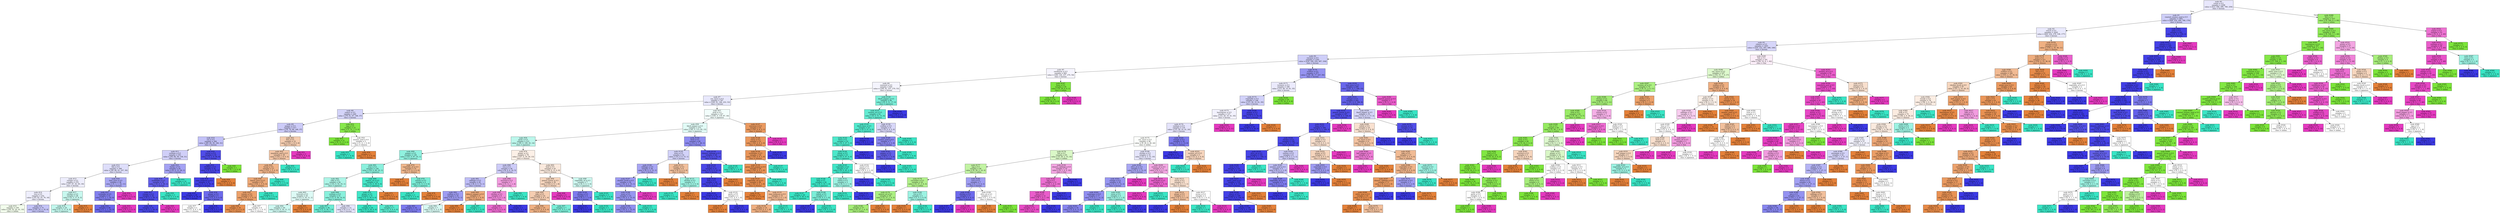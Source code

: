 digraph Tree {
node [shape=box, style="filled", color="black"] ;
0 [label=<node &#35;0<br/>cumin &le; 0.5<br/>samples = 2298<br/>value = [412, 568, 290, 769, 259]<br/>class = korean>, fillcolor="#3c39e51e"] ;
1 [label=<node &#35;1<br/>roasted_sesame_seed &le; 0.5<br/>samples = 1861<br/>value = [408, 224, 284, 766, 179]<br/>class = korean>, fillcolor="#3c39e53f"] ;
0 -> 1 [labeldistance=2.5, labelangle=45, headlabel="True"] ;
2 [label=<node &#35;2<br/>starch &le; 0.5<br/>samples = 1620<br/>value = [404, 224, 279, 536, 177]<br/>class = korean>, fillcolor="#3c39e51c"] ;
1 -> 2 ;
3 [label=<node &#35;3<br/>cilantro &le; 0.5<br/>samples = 1403<br/>value = [254, 222, 263, 498, 166]<br/>class = korean>, fillcolor="#3c39e535"] ;
2 -> 3 ;
4 [label=<node &#35;4<br/>cayenne &le; 0.5<br/>samples = 1242<br/>value = [218, 169, 254, 497, 104]<br/>class = korean>, fillcolor="#3c39e53f"] ;
3 -> 4 ;
5 [label=<node &#35;5<br/>cardamom &le; 0.5<br/>samples = 865<br/>value = [184, 120, 237, 270, 54]<br/>class = korean>, fillcolor="#3c39e50d"] ;
4 -> 5 ;
6 [label=<node &#35;6<br/>seaweed &le; 0.5<br/>samples = 835<br/>value = [184, 91, 237, 270, 53]<br/>class = korean>, fillcolor="#3c39e50e"] ;
5 -> 6 ;
7 [label=<node &#35;7<br/>soy_sauce &le; 0.5<br/>samples = 767<br/>value = [184, 91, 186, 253, 53]<br/>class = korean>, fillcolor="#3c39e51d"] ;
6 -> 7 ;
8 [label=<node &#35;8<br/>yogurt &le; 0.5<br/>samples = 440<br/>value = [79, 91, 67, 166, 37]<br/>class = korean>, fillcolor="#3c39e537"] ;
7 -> 8 ;
9 [label=<node &#35;9<br/>pepper &le; 0.5<br/>samples = 417<br/>value = [78, 70, 66, 166, 37]<br/>class = korean>, fillcolor="#3c39e542"] ;
8 -> 9 ;
10 [label=<node &#35;10<br/>nut &le; 0.5<br/>samples = 384<br/>value = [60, 69, 58, 166, 31]<br/>class = korean>, fillcolor="#3c39e54f"] ;
9 -> 10 ;
11 [label=<node &#35;11<br/>soybean &le; 0.5<br/>samples = 351<br/>value = [58, 68, 58, 136, 31]<br/>class = korean>, fillcolor="#3c39e53d"] ;
10 -> 11 ;
12 [label=<node &#35;12<br/>fish &le; 0.5<br/>samples = 306<br/>value = [58, 68, 43, 107, 30]<br/>class = korean>, fillcolor="#3c39e52a"] ;
11 -> 12 ;
13 [label=<node &#35;13<br/>vinegar &le; 0.5<br/>samples = 270<br/>value = [57, 67, 42, 85, 19]<br/>class = korean>, fillcolor="#3c39e517"] ;
12 -> 13 ;
14 [label=<node &#35;14<br/>rice &le; 0.5<br/>samples = 232<br/>value = [53, 62, 25, 76, 16]<br/>class = korean>, fillcolor="#3c39e515"] ;
13 -> 14 ;
15 [label=<node &#35;15<br/>samples = 159<br/>value = [34, 52, 22, 41, 10]<br/>class = indian>, fillcolor="#7be53918"] ;
14 -> 15 ;
16 [label=<node &#35;16<br/>samples = 73<br/>value = [19, 10, 3, 35, 6]<br/>class = korean>, fillcolor="#3c39e54c"] ;
14 -> 16 ;
17 [label=<node &#35;17<br/>chicken &le; 0.5<br/>samples = 38<br/>value = [4, 5, 17, 9, 3]<br/>class = japanese>, fillcolor="#39e5c546"] ;
13 -> 17 ;
18 [label=<node &#35;18<br/>samples = 35<br/>value = [1, 5, 17, 9, 3]<br/>class = japanese>, fillcolor="#39e5c54e"] ;
17 -> 18 ;
19 [label=<node &#35;19<br/>samples = 3<br/>value = [3, 0, 0, 0, 0]<br/>class = chinese>, fillcolor="#e58139ff"] ;
17 -> 19 ;
20 [label=<node &#35;20<br/>lime_juice &le; 0.5<br/>samples = 36<br/>value = [1, 1, 1, 22, 11]<br/>class = korean>, fillcolor="#3c39e570"] ;
12 -> 20 ;
21 [label=<node &#35;21<br/>coriander &le; 0.5<br/>samples = 31<br/>value = [1, 1, 1, 22, 6]<br/>class = korean>, fillcolor="#3c39e5a3"] ;
20 -> 21 ;
22 [label=<node &#35;22<br/>samples = 28<br/>value = [1, 1, 1, 22, 3]<br/>class = korean>, fillcolor="#3c39e5c2"] ;
21 -> 22 ;
23 [label=<node &#35;23<br/>samples = 3<br/>value = [0, 0, 0, 0, 3]<br/>class = thai>, fillcolor="#e539c0ff"] ;
21 -> 23 ;
24 [label=<node &#35;24<br/>samples = 5<br/>value = [0, 0, 0, 0, 5]<br/>class = thai>, fillcolor="#e539c0ff"] ;
20 -> 24 ;
25 [label=<node &#35;25<br/>barley &le; 0.5<br/>samples = 45<br/>value = [0, 0, 15, 29, 1]<br/>class = korean>, fillcolor="#3c39e577"] ;
11 -> 25 ;
26 [label=<node &#35;26<br/>enokidake &le; 0.5<br/>samples = 35<br/>value = [0, 0, 5, 29, 1]<br/>class = korean>, fillcolor="#3c39e5cc"] ;
25 -> 26 ;
27 [label=<node &#35;27<br/>vinegar &le; 0.5<br/>samples = 32<br/>value = [0, 0, 2, 29, 1]<br/>class = korean>, fillcolor="#3c39e5e6"] ;
26 -> 27 ;
28 [label=<node &#35;28<br/>samples = 31<br/>value = [0, 0, 2, 29, 0]<br/>class = korean>, fillcolor="#3c39e5ed"] ;
27 -> 28 ;
29 [label=<node &#35;29<br/>samples = 1<br/>value = [0, 0, 0, 0, 1]<br/>class = thai>, fillcolor="#e539c0ff"] ;
27 -> 29 ;
30 [label=<node &#35;30<br/>samples = 3<br/>value = [0, 0, 3, 0, 0]<br/>class = japanese>, fillcolor="#39e5c5ff"] ;
26 -> 30 ;
31 [label=<node &#35;31<br/>samples = 10<br/>value = [0, 0, 10, 0, 0]<br/>class = japanese>, fillcolor="#39e5c5ff"] ;
25 -> 31 ;
32 [label=<node &#35;32<br/>butter &le; 0.5<br/>samples = 33<br/>value = [2, 1, 0, 30, 0]<br/>class = korean>, fillcolor="#3c39e5e6"] ;
10 -> 32 ;
33 [label=<node &#35;33<br/>shellfish &le; 0.5<br/>samples = 32<br/>value = [2, 0, 0, 30, 0]<br/>class = korean>, fillcolor="#3c39e5ee"] ;
32 -> 33 ;
34 [label=<node &#35;34<br/>cane_molasses &le; 0.5<br/>samples = 31<br/>value = [1, 0, 0, 30, 0]<br/>class = korean>, fillcolor="#3c39e5f6"] ;
33 -> 34 ;
35 [label=<node &#35;35<br/>samples = 26<br/>value = [0, 0, 0, 26, 0]<br/>class = korean>, fillcolor="#3c39e5ff"] ;
34 -> 35 ;
36 [label=<node &#35;36<br/>ginger &le; 0.5<br/>samples = 5<br/>value = [1, 0, 0, 4, 0]<br/>class = korean>, fillcolor="#3c39e5bf"] ;
34 -> 36 ;
37 [label=<node &#35;37<br/>samples = 2<br/>value = [1, 0, 0, 1, 0]<br/>class = chinese>, fillcolor="#e5813900"] ;
36 -> 37 ;
38 [label=<node &#35;38<br/>samples = 3<br/>value = [0, 0, 0, 3, 0]<br/>class = korean>, fillcolor="#3c39e5ff"] ;
36 -> 38 ;
39 [label=<node &#35;39<br/>samples = 1<br/>value = [1, 0, 0, 0, 0]<br/>class = chinese>, fillcolor="#e58139ff"] ;
33 -> 39 ;
40 [label=<node &#35;40<br/>samples = 1<br/>value = [0, 1, 0, 0, 0]<br/>class = indian>, fillcolor="#7be539ff"] ;
32 -> 40 ;
41 [label=<node &#35;41<br/>fish &le; 0.5<br/>samples = 33<br/>value = [18, 1, 8, 0, 6]<br/>class = chinese>, fillcolor="#e5813966"] ;
9 -> 41 ;
42 [label=<node &#35;42<br/>mandarin_peel &le; 0.5<br/>samples = 30<br/>value = [18, 1, 8, 0, 3]<br/>class = chinese>, fillcolor="#e5813974"] ;
41 -> 42 ;
43 [label=<node &#35;43<br/>bread &le; 0.5<br/>samples = 27<br/>value = [18, 1, 5, 0, 3]<br/>class = chinese>, fillcolor="#e5813997"] ;
42 -> 43 ;
44 [label=<node &#35;44<br/>lemon_juice &le; 0.5<br/>samples = 25<br/>value = [18, 1, 3, 0, 3]<br/>class = chinese>, fillcolor="#e58139ae"] ;
43 -> 44 ;
45 [label=<node &#35;45<br/>tomato &le; 0.5<br/>samples = 23<br/>value = [18, 1, 1, 0, 3]<br/>class = chinese>, fillcolor="#e58139bf"] ;
44 -> 45 ;
46 [label=<node &#35;46<br/>samples = 19<br/>value = [17, 0, 0, 0, 2]<br/>class = chinese>, fillcolor="#e58139e1"] ;
45 -> 46 ;
47 [label=<node &#35;47<br/>samples = 4<br/>value = [1, 1, 1, 0, 1]<br/>class = chinese>, fillcolor="#e5813900"] ;
45 -> 47 ;
48 [label=<node &#35;48<br/>samples = 2<br/>value = [0, 0, 2, 0, 0]<br/>class = japanese>, fillcolor="#39e5c5ff"] ;
44 -> 48 ;
49 [label=<node &#35;49<br/>samples = 2<br/>value = [0, 0, 2, 0, 0]<br/>class = japanese>, fillcolor="#39e5c5ff"] ;
43 -> 49 ;
50 [label=<node &#35;50<br/>samples = 3<br/>value = [0, 0, 3, 0, 0]<br/>class = japanese>, fillcolor="#39e5c5ff"] ;
42 -> 50 ;
51 [label=<node &#35;51<br/>samples = 3<br/>value = [0, 0, 0, 0, 3]<br/>class = thai>, fillcolor="#e539c0ff"] ;
41 -> 51 ;
52 [label=<node &#35;52<br/>egg &le; 0.5<br/>samples = 23<br/>value = [1, 21, 1, 0, 0]<br/>class = indian>, fillcolor="#7be539e8"] ;
8 -> 52 ;
53 [label=<node &#35;53<br/>samples = 21<br/>value = [0, 21, 0, 0, 0]<br/>class = indian>, fillcolor="#7be539ff"] ;
52 -> 53 ;
54 [label=<node &#35;54<br/>sesame_seed &le; 0.5<br/>samples = 2<br/>value = [1, 0, 1, 0, 0]<br/>class = chinese>, fillcolor="#e5813900"] ;
52 -> 54 ;
55 [label=<node &#35;55<br/>samples = 1<br/>value = [0, 0, 1, 0, 0]<br/>class = japanese>, fillcolor="#39e5c5ff"] ;
54 -> 55 ;
56 [label=<node &#35;56<br/>samples = 1<br/>value = [1, 0, 0, 0, 0]<br/>class = chinese>, fillcolor="#e58139ff"] ;
54 -> 56 ;
57 [label=<node &#35;57<br/>pork &le; 0.5<br/>samples = 327<br/>value = [105, 0, 119, 87, 16]<br/>class = japanese>, fillcolor="#39e5c510"] ;
7 -> 57 ;
58 [label=<node &#35;58<br/>black_pepper &le; 0.5<br/>samples = 275<br/>value = [62, 0, 113, 85, 15]<br/>class = japanese>, fillcolor="#39e5c526"] ;
57 -> 58 ;
59 [label=<node &#35;59<br/>garlic &le; 0.5<br/>samples = 215<br/>value = [50, 0, 106, 45, 14]<br/>class = japanese>, fillcolor="#39e5c557"] ;
58 -> 59 ;
60 [label=<node &#35;60<br/>pepper &le; 0.5<br/>samples = 136<br/>value = [23, 0, 87, 25, 1]<br/>class = japanese>, fillcolor="#39e5c58e"] ;
59 -> 60 ;
61 [label=<node &#35;61<br/>wine &le; 0.5<br/>samples = 126<br/>value = [16, 0, 84, 25, 1]<br/>class = japanese>, fillcolor="#39e5c595"] ;
60 -> 61 ;
62 [label=<node &#35;62<br/>sake &le; 0.5<br/>samples = 94<br/>value = [14, 0, 54, 25, 1]<br/>class = japanese>, fillcolor="#39e5c56b"] ;
61 -> 62 ;
63 [label=<node &#35;63<br/>broccoli &le; 0.5<br/>samples = 43<br/>value = [13, 0, 18, 11, 1]<br/>class = japanese>, fillcolor="#39e5c52b"] ;
62 -> 63 ;
64 [label=<node &#35;64<br/>samples = 40<br/>value = [10, 0, 18, 11, 1]<br/>class = japanese>, fillcolor="#39e5c53e"] ;
63 -> 64 ;
65 [label=<node &#35;65<br/>samples = 3<br/>value = [3, 0, 0, 0, 0]<br/>class = chinese>, fillcolor="#e58139ff"] ;
63 -> 65 ;
66 [label=<node &#35;66<br/>soybean &le; 0.5<br/>samples = 51<br/>value = [1, 0, 36, 14, 0]<br/>class = japanese>, fillcolor="#39e5c598"] ;
62 -> 66 ;
67 [label=<node &#35;67<br/>samples = 38<br/>value = [1, 0, 30, 7, 0]<br/>class = japanese>, fillcolor="#39e5c5bd"] ;
66 -> 67 ;
68 [label=<node &#35;68<br/>samples = 13<br/>value = [0, 0, 6, 7, 0]<br/>class = korean>, fillcolor="#3c39e524"] ;
66 -> 68 ;
69 [label=<node &#35;69<br/>peanut_oil &le; 0.5<br/>samples = 32<br/>value = [2, 0, 30, 0, 0]<br/>class = japanese>, fillcolor="#39e5c5ee"] ;
61 -> 69 ;
70 [label=<node &#35;70<br/>ginger &le; 0.5<br/>samples = 31<br/>value = [1, 0, 30, 0, 0]<br/>class = japanese>, fillcolor="#39e5c5f6"] ;
69 -> 70 ;
71 [label=<node &#35;71<br/>samples = 24<br/>value = [0, 0, 24, 0, 0]<br/>class = japanese>, fillcolor="#39e5c5ff"] ;
70 -> 71 ;
72 [label=<node &#35;72<br/>samples = 7<br/>value = [1, 0, 6, 0, 0]<br/>class = japanese>, fillcolor="#39e5c5d4"] ;
70 -> 72 ;
73 [label=<node &#35;73<br/>samples = 1<br/>value = [1, 0, 0, 0, 0]<br/>class = chinese>, fillcolor="#e58139ff"] ;
69 -> 73 ;
74 [label=<node &#35;74<br/>vegetable_oil &le; 0.5<br/>samples = 10<br/>value = [7, 0, 3, 0, 0]<br/>class = chinese>, fillcolor="#e5813992"] ;
60 -> 74 ;
75 [label=<node &#35;75<br/>samples = 6<br/>value = [6, 0, 0, 0, 0]<br/>class = chinese>, fillcolor="#e58139ff"] ;
74 -> 75 ;
76 [label=<node &#35;76<br/>tomato &le; 0.5<br/>samples = 4<br/>value = [1, 0, 3, 0, 0]<br/>class = japanese>, fillcolor="#39e5c5aa"] ;
74 -> 76 ;
77 [label=<node &#35;77<br/>samples = 3<br/>value = [0, 0, 3, 0, 0]<br/>class = japanese>, fillcolor="#39e5c5ff"] ;
76 -> 77 ;
78 [label=<node &#35;78<br/>samples = 1<br/>value = [1, 0, 0, 0, 0]<br/>class = chinese>, fillcolor="#e58139ff"] ;
76 -> 78 ;
79 [label=<node &#35;79<br/>ginger &le; 0.5<br/>samples = 79<br/>value = [27, 0, 19, 20, 13]<br/>class = chinese>, fillcolor="#e581391e"] ;
59 -> 79 ;
80 [label=<node &#35;80<br/>rice &le; 0.5<br/>samples = 36<br/>value = [9, 0, 6, 16, 5]<br/>class = korean>, fillcolor="#3c39e542"] ;
79 -> 80 ;
81 [label=<node &#35;81<br/>cabbage &le; 0.5<br/>samples = 29<br/>value = [8, 0, 5, 15, 1]<br/>class = korean>, fillcolor="#3c39e555"] ;
80 -> 81 ;
82 [label=<node &#35;82<br/>scallion &le; 0.5<br/>samples = 25<br/>value = [5, 0, 4, 15, 1]<br/>class = korean>, fillcolor="#3c39e57f"] ;
81 -> 82 ;
83 [label=<node &#35;83<br/>samples = 18<br/>value = [3, 0, 1, 13, 1]<br/>class = korean>, fillcolor="#3c39e5aa"] ;
82 -> 83 ;
84 [label=<node &#35;84<br/>samples = 7<br/>value = [2, 0, 3, 2, 0]<br/>class = japanese>, fillcolor="#39e5c533"] ;
82 -> 84 ;
85 [label=<node &#35;85<br/>tabasco_pepper &le; 0.5<br/>samples = 4<br/>value = [3, 0, 1, 0, 0]<br/>class = chinese>, fillcolor="#e58139aa"] ;
81 -> 85 ;
86 [label=<node &#35;86<br/>samples = 3<br/>value = [3, 0, 0, 0, 0]<br/>class = chinese>, fillcolor="#e58139ff"] ;
85 -> 86 ;
87 [label=<node &#35;87<br/>samples = 1<br/>value = [0, 0, 1, 0, 0]<br/>class = japanese>, fillcolor="#39e5c5ff"] ;
85 -> 87 ;
88 [label=<node &#35;88<br/>mustard &le; 0.5<br/>samples = 7<br/>value = [1, 0, 1, 1, 4]<br/>class = thai>, fillcolor="#e539c07f"] ;
80 -> 88 ;
89 [label=<node &#35;89<br/>chicken &le; 0.5<br/>samples = 6<br/>value = [1, 0, 0, 1, 4]<br/>class = thai>, fillcolor="#e539c099"] ;
88 -> 89 ;
90 [label=<node &#35;90<br/>samples = 5<br/>value = [1, 0, 0, 0, 4]<br/>class = thai>, fillcolor="#e539c0bf"] ;
89 -> 90 ;
91 [label=<node &#35;91<br/>samples = 1<br/>value = [0, 0, 0, 1, 0]<br/>class = korean>, fillcolor="#3c39e5ff"] ;
89 -> 91 ;
92 [label=<node &#35;92<br/>samples = 1<br/>value = [0, 0, 1, 0, 0]<br/>class = japanese>, fillcolor="#39e5c5ff"] ;
88 -> 92 ;
93 [label=<node &#35;93<br/>beef &le; 0.5<br/>samples = 43<br/>value = [18, 0, 13, 4, 8]<br/>class = chinese>, fillcolor="#e581392b"] ;
79 -> 93 ;
94 [label=<node &#35;94<br/>peanut_butter &le; 0.5<br/>samples = 36<br/>value = [18, 0, 9, 1, 8]<br/>class = chinese>, fillcolor="#e5813955"] ;
93 -> 94 ;
95 [label=<node &#35;95<br/>sake &le; 0.5<br/>samples = 32<br/>value = [18, 0, 9, 1, 4]<br/>class = chinese>, fillcolor="#e5813964"] ;
94 -> 95 ;
96 [label=<node &#35;96<br/>samples = 25<br/>value = [17, 0, 4, 0, 4]<br/>class = chinese>, fillcolor="#e581399e"] ;
95 -> 96 ;
97 [label=<node &#35;97<br/>samples = 7<br/>value = [1, 0, 5, 1, 0]<br/>class = japanese>, fillcolor="#39e5c5aa"] ;
95 -> 97 ;
98 [label=<node &#35;98<br/>samples = 4<br/>value = [0, 0, 0, 0, 4]<br/>class = thai>, fillcolor="#e539c0ff"] ;
94 -> 98 ;
99 [label=<node &#35;99<br/>vegetable_oil &le; 0.5<br/>samples = 7<br/>value = [0, 0, 4, 3, 0]<br/>class = japanese>, fillcolor="#39e5c540"] ;
93 -> 99 ;
100 [label=<node &#35;100<br/>shrimp &le; 0.5<br/>samples = 4<br/>value = [0, 0, 1, 3, 0]<br/>class = korean>, fillcolor="#3c39e5aa"] ;
99 -> 100 ;
101 [label=<node &#35;101<br/>samples = 3<br/>value = [0, 0, 0, 3, 0]<br/>class = korean>, fillcolor="#3c39e5ff"] ;
100 -> 101 ;
102 [label=<node &#35;102<br/>samples = 1<br/>value = [0, 0, 1, 0, 0]<br/>class = japanese>, fillcolor="#39e5c5ff"] ;
100 -> 102 ;
103 [label=<node &#35;103<br/>samples = 3<br/>value = [0, 0, 3, 0, 0]<br/>class = japanese>, fillcolor="#39e5c5ff"] ;
99 -> 103 ;
104 [label=<node &#35;104<br/>beef &le; 0.5<br/>samples = 60<br/>value = [12, 0, 7, 40, 1]<br/>class = korean>, fillcolor="#3c39e595"] ;
58 -> 104 ;
105 [label=<node &#35;105<br/>wine &le; 0.5<br/>samples = 32<br/>value = [10, 0, 6, 15, 1]<br/>class = korean>, fillcolor="#3c39e53a"] ;
104 -> 105 ;
106 [label=<node &#35;106<br/>cabbage &le; 0.5<br/>samples = 26<br/>value = [6, 0, 4, 15, 1]<br/>class = korean>, fillcolor="#3c39e573"] ;
105 -> 106 ;
107 [label=<node &#35;107<br/>chicken_broth &le; 0.5<br/>samples = 24<br/>value = [6, 0, 2, 15, 1]<br/>class = korean>, fillcolor="#3c39e580"] ;
106 -> 107 ;
108 [label=<node &#35;108<br/>meat &le; 0.5<br/>samples = 23<br/>value = [6, 0, 2, 15, 0]<br/>class = korean>, fillcolor="#3c39e587"] ;
107 -> 108 ;
109 [label=<node &#35;109<br/>samples = 22<br/>value = [6, 0, 1, 15, 0]<br/>class = korean>, fillcolor="#3c39e58f"] ;
108 -> 109 ;
110 [label=<node &#35;110<br/>samples = 1<br/>value = [0, 0, 1, 0, 0]<br/>class = japanese>, fillcolor="#39e5c5ff"] ;
108 -> 110 ;
111 [label=<node &#35;111<br/>samples = 1<br/>value = [0, 0, 0, 0, 1]<br/>class = thai>, fillcolor="#e539c0ff"] ;
107 -> 111 ;
112 [label=<node &#35;112<br/>samples = 2<br/>value = [0, 0, 2, 0, 0]<br/>class = japanese>, fillcolor="#39e5c5ff"] ;
106 -> 112 ;
113 [label=<node &#35;113<br/>vinegar &le; 0.5<br/>samples = 6<br/>value = [4, 0, 2, 0, 0]<br/>class = chinese>, fillcolor="#e581397f"] ;
105 -> 113 ;
114 [label=<node &#35;114<br/>samples = 3<br/>value = [3, 0, 0, 0, 0]<br/>class = chinese>, fillcolor="#e58139ff"] ;
113 -> 114 ;
115 [label=<node &#35;115<br/>chicken &le; 0.5<br/>samples = 3<br/>value = [1, 0, 2, 0, 0]<br/>class = japanese>, fillcolor="#39e5c57f"] ;
113 -> 115 ;
116 [label=<node &#35;116<br/>samples = 2<br/>value = [0, 0, 2, 0, 0]<br/>class = japanese>, fillcolor="#39e5c5ff"] ;
115 -> 116 ;
117 [label=<node &#35;117<br/>samples = 1<br/>value = [1, 0, 0, 0, 0]<br/>class = chinese>, fillcolor="#e58139ff"] ;
115 -> 117 ;
118 [label=<node &#35;118<br/>chinese_cabbage &le; 0.5<br/>samples = 28<br/>value = [2, 0, 1, 25, 0]<br/>class = korean>, fillcolor="#3c39e5e2"] ;
104 -> 118 ;
119 [label=<node &#35;119<br/>leek &le; 0.5<br/>samples = 27<br/>value = [2, 0, 0, 25, 0]<br/>class = korean>, fillcolor="#3c39e5eb"] ;
118 -> 119 ;
120 [label=<node &#35;120<br/>kelp &le; 0.5<br/>samples = 26<br/>value = [1, 0, 0, 25, 0]<br/>class = korean>, fillcolor="#3c39e5f5"] ;
119 -> 120 ;
121 [label=<node &#35;121<br/>samples = 24<br/>value = [0, 0, 0, 24, 0]<br/>class = korean>, fillcolor="#3c39e5ff"] ;
120 -> 121 ;
122 [label=<node &#35;122<br/>garlic &le; 0.5<br/>samples = 2<br/>value = [1, 0, 0, 1, 0]<br/>class = chinese>, fillcolor="#e5813900"] ;
120 -> 122 ;
123 [label=<node &#35;123<br/>samples = 1<br/>value = [1, 0, 0, 0, 0]<br/>class = chinese>, fillcolor="#e58139ff"] ;
122 -> 123 ;
124 [label=<node &#35;124<br/>samples = 1<br/>value = [0, 0, 0, 1, 0]<br/>class = korean>, fillcolor="#3c39e5ff"] ;
122 -> 124 ;
125 [label=<node &#35;125<br/>samples = 1<br/>value = [1, 0, 0, 0, 0]<br/>class = chinese>, fillcolor="#e58139ff"] ;
119 -> 125 ;
126 [label=<node &#35;126<br/>samples = 1<br/>value = [0, 0, 1, 0, 0]<br/>class = japanese>, fillcolor="#39e5c5ff"] ;
118 -> 126 ;
127 [label=<node &#35;127<br/>macaroni &le; 0.5<br/>samples = 52<br/>value = [43, 0, 6, 2, 1]<br/>class = chinese>, fillcolor="#e58139cd"] ;
57 -> 127 ;
128 [label=<node &#35;128<br/>raisin &le; 0.5<br/>samples = 51<br/>value = [43, 0, 6, 2, 0]<br/>class = chinese>, fillcolor="#e58139d2"] ;
127 -> 128 ;
129 [label=<node &#35;129<br/>enokidake &le; 0.5<br/>samples = 50<br/>value = [43, 0, 6, 1, 0]<br/>class = chinese>, fillcolor="#e58139d6"] ;
128 -> 129 ;
130 [label=<node &#35;130<br/>green_bell_pepper &le; 0.5<br/>samples = 49<br/>value = [43, 0, 5, 1, 0]<br/>class = chinese>, fillcolor="#e58139dc"] ;
129 -> 130 ;
131 [label=<node &#35;131<br/>vegetable_oil &le; 0.5<br/>samples = 48<br/>value = [43, 0, 4, 1, 0]<br/>class = chinese>, fillcolor="#e58139e2"] ;
130 -> 131 ;
132 [label=<node &#35;132<br/>samples = 33<br/>value = [33, 0, 0, 0, 0]<br/>class = chinese>, fillcolor="#e58139ff"] ;
131 -> 132 ;
133 [label=<node &#35;133<br/>cane_molasses &le; 0.5<br/>samples = 15<br/>value = [10, 0, 4, 1, 0]<br/>class = chinese>, fillcolor="#e581398b"] ;
131 -> 133 ;
134 [label=<node &#35;134<br/>samples = 14<br/>value = [10, 0, 3, 1, 0]<br/>class = chinese>, fillcolor="#e58139a2"] ;
133 -> 134 ;
135 [label=<node &#35;135<br/>samples = 1<br/>value = [0, 0, 1, 0, 0]<br/>class = japanese>, fillcolor="#39e5c5ff"] ;
133 -> 135 ;
136 [label=<node &#35;136<br/>samples = 1<br/>value = [0, 0, 1, 0, 0]<br/>class = japanese>, fillcolor="#39e5c5ff"] ;
130 -> 136 ;
137 [label=<node &#35;137<br/>samples = 1<br/>value = [0, 0, 1, 0, 0]<br/>class = japanese>, fillcolor="#39e5c5ff"] ;
129 -> 137 ;
138 [label=<node &#35;138<br/>samples = 1<br/>value = [0, 0, 0, 1, 0]<br/>class = korean>, fillcolor="#3c39e5ff"] ;
128 -> 138 ;
139 [label=<node &#35;139<br/>samples = 1<br/>value = [0, 0, 0, 0, 1]<br/>class = thai>, fillcolor="#e539c0ff"] ;
127 -> 139 ;
140 [label=<node &#35;140<br/>black_pepper &le; 0.5<br/>samples = 68<br/>value = [0, 0, 51, 17, 0]<br/>class = japanese>, fillcolor="#39e5c5aa"] ;
6 -> 140 ;
141 [label=<node &#35;141<br/>sesame_oil &le; 0.5<br/>samples = 62<br/>value = [0, 0, 51, 11, 0]<br/>class = japanese>, fillcolor="#39e5c5c8"] ;
140 -> 141 ;
142 [label=<node &#35;142<br/>black_bean &le; 0.5<br/>samples = 53<br/>value = [0, 0, 47, 6, 0]<br/>class = japanese>, fillcolor="#39e5c5de"] ;
141 -> 142 ;
143 [label=<node &#35;143<br/>beef &le; 0.5<br/>samples = 52<br/>value = [0, 0, 47, 5, 0]<br/>class = japanese>, fillcolor="#39e5c5e4"] ;
142 -> 143 ;
144 [label=<node &#35;144<br/>wheat &le; 0.5<br/>samples = 51<br/>value = [0, 0, 47, 4, 0]<br/>class = japanese>, fillcolor="#39e5c5e9"] ;
143 -> 144 ;
145 [label=<node &#35;145<br/>vegetable &le; 0.5<br/>samples = 47<br/>value = [0, 0, 45, 2, 0]<br/>class = japanese>, fillcolor="#39e5c5f4"] ;
144 -> 145 ;
146 [label=<node &#35;146<br/>kelp &le; 0.5<br/>samples = 44<br/>value = [0, 0, 43, 1, 0]<br/>class = japanese>, fillcolor="#39e5c5f9"] ;
145 -> 146 ;
147 [label=<node &#35;147<br/>samples = 40<br/>value = [0, 0, 40, 0, 0]<br/>class = japanese>, fillcolor="#39e5c5ff"] ;
146 -> 147 ;
148 [label=<node &#35;148<br/>radish &le; 0.5<br/>samples = 4<br/>value = [0, 0, 3, 1, 0]<br/>class = japanese>, fillcolor="#39e5c5aa"] ;
146 -> 148 ;
149 [label=<node &#35;149<br/>samples = 1<br/>value = [0, 0, 0, 1, 0]<br/>class = korean>, fillcolor="#3c39e5ff"] ;
148 -> 149 ;
150 [label=<node &#35;150<br/>samples = 3<br/>value = [0, 0, 3, 0, 0]<br/>class = japanese>, fillcolor="#39e5c5ff"] ;
148 -> 150 ;
151 [label=<node &#35;151<br/>radish &le; 0.5<br/>samples = 3<br/>value = [0, 0, 2, 1, 0]<br/>class = japanese>, fillcolor="#39e5c57f"] ;
145 -> 151 ;
152 [label=<node &#35;152<br/>samples = 2<br/>value = [0, 0, 2, 0, 0]<br/>class = japanese>, fillcolor="#39e5c5ff"] ;
151 -> 152 ;
153 [label=<node &#35;153<br/>samples = 1<br/>value = [0, 0, 0, 1, 0]<br/>class = korean>, fillcolor="#3c39e5ff"] ;
151 -> 153 ;
154 [label=<node &#35;154<br/>squid &le; 0.5<br/>samples = 4<br/>value = [0, 0, 2, 2, 0]<br/>class = japanese>, fillcolor="#39e5c500"] ;
144 -> 154 ;
155 [label=<node &#35;155<br/>samples = 2<br/>value = [0, 0, 0, 2, 0]<br/>class = korean>, fillcolor="#3c39e5ff"] ;
154 -> 155 ;
156 [label=<node &#35;156<br/>samples = 2<br/>value = [0, 0, 2, 0, 0]<br/>class = japanese>, fillcolor="#39e5c5ff"] ;
154 -> 156 ;
157 [label=<node &#35;157<br/>samples = 1<br/>value = [0, 0, 0, 1, 0]<br/>class = korean>, fillcolor="#3c39e5ff"] ;
143 -> 157 ;
158 [label=<node &#35;158<br/>samples = 1<br/>value = [0, 0, 0, 1, 0]<br/>class = korean>, fillcolor="#3c39e5ff"] ;
142 -> 158 ;
159 [label=<node &#35;159<br/>scallion &le; 0.5<br/>samples = 9<br/>value = [0, 0, 4, 5, 0]<br/>class = korean>, fillcolor="#3c39e533"] ;
141 -> 159 ;
160 [label=<node &#35;160<br/>sesame_seed &le; 0.5<br/>samples = 7<br/>value = [0, 0, 2, 5, 0]<br/>class = korean>, fillcolor="#3c39e599"] ;
159 -> 160 ;
161 [label=<node &#35;161<br/>pepper &le; 0.5<br/>samples = 6<br/>value = [0, 0, 1, 5, 0]<br/>class = korean>, fillcolor="#3c39e5cc"] ;
160 -> 161 ;
162 [label=<node &#35;162<br/>samples = 5<br/>value = [0, 0, 0, 5, 0]<br/>class = korean>, fillcolor="#3c39e5ff"] ;
161 -> 162 ;
163 [label=<node &#35;163<br/>samples = 1<br/>value = [0, 0, 1, 0, 0]<br/>class = japanese>, fillcolor="#39e5c5ff"] ;
161 -> 163 ;
164 [label=<node &#35;164<br/>samples = 1<br/>value = [0, 0, 1, 0, 0]<br/>class = japanese>, fillcolor="#39e5c5ff"] ;
160 -> 164 ;
165 [label=<node &#35;165<br/>samples = 2<br/>value = [0, 0, 2, 0, 0]<br/>class = japanese>, fillcolor="#39e5c5ff"] ;
159 -> 165 ;
166 [label=<node &#35;166<br/>samples = 6<br/>value = [0, 0, 0, 6, 0]<br/>class = korean>, fillcolor="#3c39e5ff"] ;
140 -> 166 ;
167 [label=<node &#35;167<br/>bean &le; 0.5<br/>samples = 30<br/>value = [0, 29, 0, 0, 1]<br/>class = indian>, fillcolor="#7be539f6"] ;
5 -> 167 ;
168 [label=<node &#35;168<br/>samples = 29<br/>value = [0, 29, 0, 0, 0]<br/>class = indian>, fillcolor="#7be539ff"] ;
167 -> 168 ;
169 [label=<node &#35;169<br/>samples = 1<br/>value = [0, 0, 0, 0, 1]<br/>class = thai>, fillcolor="#e539c0ff"] ;
167 -> 169 ;
170 [label=<node &#35;170<br/>scallion &le; 0.5<br/>samples = 377<br/>value = [34, 49, 17, 227, 50]<br/>class = korean>, fillcolor="#3c39e58a"] ;
4 -> 170 ;
171 [label=<node &#35;171<br/>turmeric &le; 0.5<br/>samples = 168<br/>value = [13, 49, 10, 61, 35]<br/>class = korean>, fillcolor="#3c39e51a"] ;
170 -> 171 ;
172 [label=<node &#35;172<br/>vegetable &le; 0.5<br/>samples = 148<br/>value = [13, 29, 10, 61, 35]<br/>class = korean>, fillcolor="#3c39e53b"] ;
171 -> 172 ;
173 [label=<node &#35;173<br/>lemongrass &le; 0.5<br/>samples = 127<br/>value = [12, 29, 10, 41, 35]<br/>class = korean>, fillcolor="#3c39e511"] ;
172 -> 173 ;
174 [label=<node &#35;174<br/>soybean &le; 0.5<br/>samples = 116<br/>value = [12, 29, 10, 41, 24]<br/>class = korean>, fillcolor="#3c39e523"] ;
173 -> 174 ;
175 [label=<node &#35;175<br/>soy_sauce &le; 0.5<br/>samples = 98<br/>value = [9, 29, 8, 28, 24]<br/>class = indian>, fillcolor="#7be53904"] ;
174 -> 175 ;
176 [label=<node &#35;176<br/>fish &le; 0.5<br/>samples = 65<br/>value = [4, 29, 3, 15, 14]<br/>class = indian>, fillcolor="#7be53947"] ;
175 -> 176 ;
177 [label=<node &#35;177<br/>egg &le; 0.5<br/>samples = 49<br/>value = [4, 28, 3, 10, 4]<br/>class = indian>, fillcolor="#7be53976"] ;
176 -> 177 ;
178 [label=<node &#35;178<br/>cucumber &le; 0.5<br/>samples = 42<br/>value = [3, 27, 3, 6, 3]<br/>class = indian>, fillcolor="#7be53995"] ;
177 -> 178 ;
179 [label=<node &#35;179<br/>peanut_oil &le; 0.5<br/>samples = 39<br/>value = [2, 27, 1, 6, 3]<br/>class = indian>, fillcolor="#7be539a2"] ;
178 -> 179 ;
180 [label=<node &#35;180<br/>samples = 37<br/>value = [0, 27, 1, 6, 3]<br/>class = indian>, fillcolor="#7be539ad"] ;
179 -> 180 ;
181 [label=<node &#35;181<br/>samples = 2<br/>value = [2, 0, 0, 0, 0]<br/>class = chinese>, fillcolor="#e58139ff"] ;
179 -> 181 ;
182 [label=<node &#35;182<br/>rice &le; 0.5<br/>samples = 3<br/>value = [1, 0, 2, 0, 0]<br/>class = japanese>, fillcolor="#39e5c57f"] ;
178 -> 182 ;
183 [label=<node &#35;183<br/>samples = 1<br/>value = [1, 0, 0, 0, 0]<br/>class = chinese>, fillcolor="#e58139ff"] ;
182 -> 183 ;
184 [label=<node &#35;184<br/>samples = 2<br/>value = [0, 0, 2, 0, 0]<br/>class = japanese>, fillcolor="#39e5c5ff"] ;
182 -> 184 ;
185 [label=<node &#35;185<br/>corn &le; 0.5<br/>samples = 7<br/>value = [1, 1, 0, 4, 1]<br/>class = korean>, fillcolor="#3c39e57f"] ;
177 -> 185 ;
186 [label=<node &#35;186<br/>chicken &le; 0.5<br/>samples = 5<br/>value = [0, 0, 0, 4, 1]<br/>class = korean>, fillcolor="#3c39e5bf"] ;
185 -> 186 ;
187 [label=<node &#35;187<br/>samples = 4<br/>value = [0, 0, 0, 4, 0]<br/>class = korean>, fillcolor="#3c39e5ff"] ;
186 -> 187 ;
188 [label=<node &#35;188<br/>samples = 1<br/>value = [0, 0, 0, 0, 1]<br/>class = thai>, fillcolor="#e539c0ff"] ;
186 -> 188 ;
189 [label=<node &#35;189<br/>olive_oil &le; 0.5<br/>samples = 2<br/>value = [1, 1, 0, 0, 0]<br/>class = chinese>, fillcolor="#e5813900"] ;
185 -> 189 ;
190 [label=<node &#35;190<br/>samples = 1<br/>value = [1, 0, 0, 0, 0]<br/>class = chinese>, fillcolor="#e58139ff"] ;
189 -> 190 ;
191 [label=<node &#35;191<br/>samples = 1<br/>value = [0, 1, 0, 0, 0]<br/>class = indian>, fillcolor="#7be539ff"] ;
189 -> 191 ;
192 [label=<node &#35;192<br/>chinese_cabbage &le; 0.5<br/>samples = 16<br/>value = [0, 1, 0, 5, 10]<br/>class = thai>, fillcolor="#e539c074"] ;
176 -> 192 ;
193 [label=<node &#35;193<br/>egg &le; 0.5<br/>samples = 13<br/>value = [0, 1, 0, 2, 10]<br/>class = thai>, fillcolor="#e539c0b9"] ;
192 -> 193 ;
194 [label=<node &#35;194<br/>nira &le; 0.5<br/>samples = 12<br/>value = [0, 1, 0, 1, 10]<br/>class = thai>, fillcolor="#e539c0d1"] ;
193 -> 194 ;
195 [label=<node &#35;195<br/>samples = 11<br/>value = [0, 1, 0, 0, 10]<br/>class = thai>, fillcolor="#e539c0e6"] ;
194 -> 195 ;
196 [label=<node &#35;196<br/>samples = 1<br/>value = [0, 0, 0, 1, 0]<br/>class = korean>, fillcolor="#3c39e5ff"] ;
194 -> 196 ;
197 [label=<node &#35;197<br/>samples = 1<br/>value = [0, 0, 0, 1, 0]<br/>class = korean>, fillcolor="#3c39e5ff"] ;
193 -> 197 ;
198 [label=<node &#35;198<br/>samples = 3<br/>value = [0, 0, 0, 3, 0]<br/>class = korean>, fillcolor="#3c39e5ff"] ;
192 -> 198 ;
199 [label=<node &#35;199<br/>chicken &le; 0.5<br/>samples = 33<br/>value = [5, 0, 5, 13, 10]<br/>class = korean>, fillcolor="#3c39e521"] ;
175 -> 199 ;
200 [label=<node &#35;200<br/>olive_oil &le; 0.5<br/>samples = 22<br/>value = [3, 0, 3, 12, 4]<br/>class = korean>, fillcolor="#3c39e571"] ;
199 -> 200 ;
201 [label=<node &#35;201<br/>vinegar &le; 0.5<br/>samples = 20<br/>value = [3, 0, 3, 12, 2]<br/>class = korean>, fillcolor="#3c39e587"] ;
200 -> 201 ;
202 [label=<node &#35;202<br/>asparagus &le; 0.5<br/>samples = 17<br/>value = [3, 0, 1, 11, 2]<br/>class = korean>, fillcolor="#3c39e592"] ;
201 -> 202 ;
203 [label=<node &#35;203<br/>samples = 16<br/>value = [3, 0, 0, 11, 2]<br/>class = korean>, fillcolor="#3c39e59d"] ;
202 -> 203 ;
204 [label=<node &#35;204<br/>samples = 1<br/>value = [0, 0, 1, 0, 0]<br/>class = japanese>, fillcolor="#39e5c5ff"] ;
202 -> 204 ;
205 [label=<node &#35;205<br/>onion &le; 0.5<br/>samples = 3<br/>value = [0, 0, 2, 1, 0]<br/>class = japanese>, fillcolor="#39e5c57f"] ;
201 -> 205 ;
206 [label=<node &#35;206<br/>samples = 2<br/>value = [0, 0, 2, 0, 0]<br/>class = japanese>, fillcolor="#39e5c5ff"] ;
205 -> 206 ;
207 [label=<node &#35;207<br/>samples = 1<br/>value = [0, 0, 0, 1, 0]<br/>class = korean>, fillcolor="#3c39e5ff"] ;
205 -> 207 ;
208 [label=<node &#35;208<br/>samples = 2<br/>value = [0, 0, 0, 0, 2]<br/>class = thai>, fillcolor="#e539c0ff"] ;
200 -> 208 ;
209 [label=<node &#35;209<br/>sesame_oil &le; 0.5<br/>samples = 11<br/>value = [2, 0, 2, 1, 6]<br/>class = thai>, fillcolor="#e539c071"] ;
199 -> 209 ;
210 [label=<node &#35;210<br/>beef_broth &le; 0.5<br/>samples = 6<br/>value = [0, 0, 1, 0, 5]<br/>class = thai>, fillcolor="#e539c0cc"] ;
209 -> 210 ;
211 [label=<node &#35;211<br/>samples = 5<br/>value = [0, 0, 0, 0, 5]<br/>class = thai>, fillcolor="#e539c0ff"] ;
210 -> 211 ;
212 [label=<node &#35;212<br/>samples = 1<br/>value = [0, 0, 1, 0, 0]<br/>class = japanese>, fillcolor="#39e5c5ff"] ;
210 -> 212 ;
213 [label=<node &#35;213<br/>carrot &le; 0.5<br/>samples = 5<br/>value = [2, 0, 1, 1, 1]<br/>class = chinese>, fillcolor="#e5813940"] ;
209 -> 213 ;
214 [label=<node &#35;214<br/>ginger &le; 0.5<br/>samples = 3<br/>value = [2, 0, 0, 1, 0]<br/>class = chinese>, fillcolor="#e581397f"] ;
213 -> 214 ;
215 [label=<node &#35;215<br/>samples = 1<br/>value = [0, 0, 0, 1, 0]<br/>class = korean>, fillcolor="#3c39e5ff"] ;
214 -> 215 ;
216 [label=<node &#35;216<br/>samples = 2<br/>value = [2, 0, 0, 0, 0]<br/>class = chinese>, fillcolor="#e58139ff"] ;
214 -> 216 ;
217 [label=<node &#35;217<br/>oyster &le; 0.5<br/>samples = 2<br/>value = [0, 0, 1, 0, 1]<br/>class = japanese>, fillcolor="#39e5c500"] ;
213 -> 217 ;
218 [label=<node &#35;218<br/>samples = 1<br/>value = [0, 0, 1, 0, 0]<br/>class = japanese>, fillcolor="#39e5c5ff"] ;
217 -> 218 ;
219 [label=<node &#35;219<br/>samples = 1<br/>value = [0, 0, 0, 0, 1]<br/>class = thai>, fillcolor="#e539c0ff"] ;
217 -> 219 ;
220 [label=<node &#35;220<br/>vinegar &le; 0.5<br/>samples = 18<br/>value = [3, 0, 2, 13, 0]<br/>class = korean>, fillcolor="#3c39e5aa"] ;
174 -> 220 ;
221 [label=<node &#35;221<br/>samples = 13<br/>value = [0, 0, 0, 13, 0]<br/>class = korean>, fillcolor="#3c39e5ff"] ;
220 -> 221 ;
222 [label=<node &#35;222<br/>sesame_oil &le; 0.5<br/>samples = 5<br/>value = [3, 0, 2, 0, 0]<br/>class = chinese>, fillcolor="#e5813955"] ;
220 -> 222 ;
223 [label=<node &#35;223<br/>samples = 2<br/>value = [0, 0, 2, 0, 0]<br/>class = japanese>, fillcolor="#39e5c5ff"] ;
222 -> 223 ;
224 [label=<node &#35;224<br/>samples = 3<br/>value = [3, 0, 0, 0, 0]<br/>class = chinese>, fillcolor="#e58139ff"] ;
222 -> 224 ;
225 [label=<node &#35;225<br/>samples = 11<br/>value = [0, 0, 0, 0, 11]<br/>class = thai>, fillcolor="#e539c0ff"] ;
173 -> 225 ;
226 [label=<node &#35;226<br/>pepper &le; 0.5<br/>samples = 21<br/>value = [1, 0, 0, 20, 0]<br/>class = korean>, fillcolor="#3c39e5f2"] ;
172 -> 226 ;
227 [label=<node &#35;227<br/>samples = 20<br/>value = [0, 0, 0, 20, 0]<br/>class = korean>, fillcolor="#3c39e5ff"] ;
226 -> 227 ;
228 [label=<node &#35;228<br/>samples = 1<br/>value = [1, 0, 0, 0, 0]<br/>class = chinese>, fillcolor="#e58139ff"] ;
226 -> 228 ;
229 [label=<node &#35;229<br/>samples = 20<br/>value = [0, 20, 0, 0, 0]<br/>class = indian>, fillcolor="#7be539ff"] ;
171 -> 229 ;
230 [label=<node &#35;230<br/>lime_juice &le; 0.5<br/>samples = 209<br/>value = [21, 0, 7, 166, 15]<br/>class = korean>, fillcolor="#3c39e5c5"] ;
170 -> 230 ;
231 [label=<node &#35;231<br/>vinegar &le; 0.5<br/>samples = 202<br/>value = [21, 0, 6, 166, 9]<br/>class = korean>, fillcolor="#3c39e5cc"] ;
230 -> 231 ;
232 [label=<node &#35;232<br/>peanut_butter &le; 0.5<br/>samples = 167<br/>value = [9, 0, 3, 149, 6]<br/>class = korean>, fillcolor="#3c39e5e2"] ;
231 -> 232 ;
233 [label=<node &#35;233<br/>bean &le; 0.5<br/>samples = 164<br/>value = [9, 0, 3, 149, 3]<br/>class = korean>, fillcolor="#3c39e5e6"] ;
232 -> 233 ;
234 [label=<node &#35;234<br/>chicken &le; 0.5<br/>samples = 158<br/>value = [6, 0, 3, 147, 2]<br/>class = korean>, fillcolor="#3c39e5ed"] ;
233 -> 234 ;
235 [label=<node &#35;235<br/>olive_oil &le; 0.5<br/>samples = 152<br/>value = [6, 0, 1, 144, 1]<br/>class = korean>, fillcolor="#3c39e5f1"] ;
234 -> 235 ;
236 [label=<node &#35;236<br/>basil &le; 0.5<br/>samples = 151<br/>value = [6, 0, 0, 144, 1]<br/>class = korean>, fillcolor="#3c39e5f3"] ;
235 -> 236 ;
237 [label=<node &#35;237<br/>anise_seed &le; 0.5<br/>samples = 150<br/>value = [6, 0, 0, 144, 0]<br/>class = korean>, fillcolor="#3c39e5f4"] ;
236 -> 237 ;
238 [label=<node &#35;238<br/>sherry &le; 0.5<br/>samples = 149<br/>value = [5, 0, 0, 144, 0]<br/>class = korean>, fillcolor="#3c39e5f6"] ;
237 -> 238 ;
239 [label=<node &#35;239<br/>samples = 148<br/>value = [4, 0, 0, 144, 0]<br/>class = korean>, fillcolor="#3c39e5f8"] ;
238 -> 239 ;
240 [label=<node &#35;240<br/>samples = 1<br/>value = [1, 0, 0, 0, 0]<br/>class = chinese>, fillcolor="#e58139ff"] ;
238 -> 240 ;
241 [label=<node &#35;241<br/>samples = 1<br/>value = [1, 0, 0, 0, 0]<br/>class = chinese>, fillcolor="#e58139ff"] ;
237 -> 241 ;
242 [label=<node &#35;242<br/>samples = 1<br/>value = [0, 0, 0, 0, 1]<br/>class = thai>, fillcolor="#e539c0ff"] ;
236 -> 242 ;
243 [label=<node &#35;243<br/>samples = 1<br/>value = [0, 0, 1, 0, 0]<br/>class = japanese>, fillcolor="#39e5c5ff"] ;
235 -> 243 ;
244 [label=<node &#35;244<br/>cashew &le; 0.5<br/>samples = 6<br/>value = [0, 0, 2, 3, 1]<br/>class = korean>, fillcolor="#3c39e540"] ;
234 -> 244 ;
245 [label=<node &#35;245<br/>sesame_seed &le; 0.5<br/>samples = 5<br/>value = [0, 0, 2, 3, 0]<br/>class = korean>, fillcolor="#3c39e555"] ;
244 -> 245 ;
246 [label=<node &#35;246<br/>vegetable_oil &le; 0.5<br/>samples = 4<br/>value = [0, 0, 1, 3, 0]<br/>class = korean>, fillcolor="#3c39e5aa"] ;
245 -> 246 ;
247 [label=<node &#35;247<br/>samples = 3<br/>value = [0, 0, 0, 3, 0]<br/>class = korean>, fillcolor="#3c39e5ff"] ;
246 -> 247 ;
248 [label=<node &#35;248<br/>samples = 1<br/>value = [0, 0, 1, 0, 0]<br/>class = japanese>, fillcolor="#39e5c5ff"] ;
246 -> 248 ;
249 [label=<node &#35;249<br/>samples = 1<br/>value = [0, 0, 1, 0, 0]<br/>class = japanese>, fillcolor="#39e5c5ff"] ;
245 -> 249 ;
250 [label=<node &#35;250<br/>samples = 1<br/>value = [0, 0, 0, 0, 1]<br/>class = thai>, fillcolor="#e539c0ff"] ;
244 -> 250 ;
251 [label=<node &#35;251<br/>shallot &le; 0.5<br/>samples = 6<br/>value = [3, 0, 0, 2, 1]<br/>class = chinese>, fillcolor="#e5813940"] ;
233 -> 251 ;
252 [label=<node &#35;252<br/>ginger &le; 0.5<br/>samples = 5<br/>value = [3, 0, 0, 2, 0]<br/>class = chinese>, fillcolor="#e5813955"] ;
251 -> 252 ;
253 [label=<node &#35;253<br/>vegetable &le; 0.5<br/>samples = 3<br/>value = [1, 0, 0, 2, 0]<br/>class = korean>, fillcolor="#3c39e57f"] ;
252 -> 253 ;
254 [label=<node &#35;254<br/>samples = 2<br/>value = [0, 0, 0, 2, 0]<br/>class = korean>, fillcolor="#3c39e5ff"] ;
253 -> 254 ;
255 [label=<node &#35;255<br/>samples = 1<br/>value = [1, 0, 0, 0, 0]<br/>class = chinese>, fillcolor="#e58139ff"] ;
253 -> 255 ;
256 [label=<node &#35;256<br/>samples = 2<br/>value = [2, 0, 0, 0, 0]<br/>class = chinese>, fillcolor="#e58139ff"] ;
252 -> 256 ;
257 [label=<node &#35;257<br/>samples = 1<br/>value = [0, 0, 0, 0, 1]<br/>class = thai>, fillcolor="#e539c0ff"] ;
251 -> 257 ;
258 [label=<node &#35;258<br/>samples = 3<br/>value = [0, 0, 0, 0, 3]<br/>class = thai>, fillcolor="#e539c0ff"] ;
232 -> 258 ;
259 [label=<node &#35;259<br/>black_pepper &le; 0.5<br/>samples = 35<br/>value = [12, 0, 3, 17, 3]<br/>class = korean>, fillcolor="#3c39e537"] ;
231 -> 259 ;
260 [label=<node &#35;260<br/>radish &le; 0.5<br/>samples = 25<br/>value = [12, 0, 2, 8, 3]<br/>class = chinese>, fillcolor="#e581393c"] ;
259 -> 260 ;
261 [label=<node &#35;261<br/>soy_sauce &le; 0.5<br/>samples = 21<br/>value = [12, 0, 2, 4, 3]<br/>class = chinese>, fillcolor="#e5813978"] ;
260 -> 261 ;
262 [label=<node &#35;262<br/>bell_pepper &le; 0.5<br/>samples = 4<br/>value = [1, 0, 0, 0, 3]<br/>class = thai>, fillcolor="#e539c0aa"] ;
261 -> 262 ;
263 [label=<node &#35;263<br/>samples = 3<br/>value = [0, 0, 0, 0, 3]<br/>class = thai>, fillcolor="#e539c0ff"] ;
262 -> 263 ;
264 [label=<node &#35;264<br/>samples = 1<br/>value = [1, 0, 0, 0, 0]<br/>class = chinese>, fillcolor="#e58139ff"] ;
262 -> 264 ;
265 [label=<node &#35;265<br/>sake &le; 0.5<br/>samples = 17<br/>value = [11, 0, 2, 4, 0]<br/>class = chinese>, fillcolor="#e5813989"] ;
261 -> 265 ;
266 [label=<node &#35;266<br/>vegetable &le; 0.5<br/>samples = 14<br/>value = [10, 0, 0, 4, 0]<br/>class = chinese>, fillcolor="#e5813999"] ;
265 -> 266 ;
267 [label=<node &#35;267<br/>chinese_cabbage &le; 0.5<br/>samples = 11<br/>value = [9, 0, 0, 2, 0]<br/>class = chinese>, fillcolor="#e58139c6"] ;
266 -> 267 ;
268 [label=<node &#35;268<br/>white_wine &le; 0.5<br/>samples = 10<br/>value = [9, 0, 0, 1, 0]<br/>class = chinese>, fillcolor="#e58139e3"] ;
267 -> 268 ;
269 [label=<node &#35;269<br/>samples = 7<br/>value = [7, 0, 0, 0, 0]<br/>class = chinese>, fillcolor="#e58139ff"] ;
268 -> 269 ;
270 [label=<node &#35;270<br/>samples = 3<br/>value = [2, 0, 0, 1, 0]<br/>class = chinese>, fillcolor="#e581397f"] ;
268 -> 270 ;
271 [label=<node &#35;271<br/>samples = 1<br/>value = [0, 0, 0, 1, 0]<br/>class = korean>, fillcolor="#3c39e5ff"] ;
267 -> 271 ;
272 [label=<node &#35;272<br/>mushroom &le; 0.5<br/>samples = 3<br/>value = [1, 0, 0, 2, 0]<br/>class = korean>, fillcolor="#3c39e57f"] ;
266 -> 272 ;
273 [label=<node &#35;273<br/>samples = 2<br/>value = [0, 0, 0, 2, 0]<br/>class = korean>, fillcolor="#3c39e5ff"] ;
272 -> 273 ;
274 [label=<node &#35;274<br/>samples = 1<br/>value = [1, 0, 0, 0, 0]<br/>class = chinese>, fillcolor="#e58139ff"] ;
272 -> 274 ;
275 [label=<node &#35;275<br/>mustard &le; 0.5<br/>samples = 3<br/>value = [1, 0, 2, 0, 0]<br/>class = japanese>, fillcolor="#39e5c57f"] ;
265 -> 275 ;
276 [label=<node &#35;276<br/>samples = 2<br/>value = [0, 0, 2, 0, 0]<br/>class = japanese>, fillcolor="#39e5c5ff"] ;
275 -> 276 ;
277 [label=<node &#35;277<br/>samples = 1<br/>value = [1, 0, 0, 0, 0]<br/>class = chinese>, fillcolor="#e58139ff"] ;
275 -> 277 ;
278 [label=<node &#35;278<br/>samples = 4<br/>value = [0, 0, 0, 4, 0]<br/>class = korean>, fillcolor="#3c39e5ff"] ;
260 -> 278 ;
279 [label=<node &#35;279<br/>coconut &le; 0.5<br/>samples = 10<br/>value = [0, 0, 1, 9, 0]<br/>class = korean>, fillcolor="#3c39e5e3"] ;
259 -> 279 ;
280 [label=<node &#35;280<br/>samples = 9<br/>value = [0, 0, 0, 9, 0]<br/>class = korean>, fillcolor="#3c39e5ff"] ;
279 -> 280 ;
281 [label=<node &#35;281<br/>samples = 1<br/>value = [0, 0, 1, 0, 0]<br/>class = japanese>, fillcolor="#39e5c5ff"] ;
279 -> 281 ;
282 [label=<node &#35;282<br/>roasted_peanut &le; 0.5<br/>samples = 7<br/>value = [0, 0, 1, 0, 6]<br/>class = thai>, fillcolor="#e539c0d4"] ;
230 -> 282 ;
283 [label=<node &#35;283<br/>samples = 6<br/>value = [0, 0, 0, 0, 6]<br/>class = thai>, fillcolor="#e539c0ff"] ;
282 -> 283 ;
284 [label=<node &#35;284<br/>samples = 1<br/>value = [0, 0, 1, 0, 0]<br/>class = japanese>, fillcolor="#39e5c5ff"] ;
282 -> 284 ;
285 [label=<node &#35;285<br/>fish &le; 0.5<br/>samples = 161<br/>value = [36, 53, 9, 1, 62]<br/>class = thai>, fillcolor="#e539c015"] ;
3 -> 285 ;
286 [label=<node &#35;286<br/>soy_sauce &le; 0.5<br/>samples = 107<br/>value = [32, 51, 7, 0, 17]<br/>class = indian>, fillcolor="#7be53941"] ;
285 -> 286 ;
287 [label=<node &#35;287<br/>sesame_oil &le; 0.5<br/>samples = 74<br/>value = [9, 51, 3, 0, 11]<br/>class = indian>, fillcolor="#7be539a2"] ;
286 -> 287 ;
288 [label=<node &#35;288<br/>shrimp &le; 0.5<br/>samples = 69<br/>value = [5, 51, 2, 0, 11]<br/>class = indian>, fillcolor="#7be539b0"] ;
287 -> 288 ;
289 [label=<node &#35;289<br/>wine &le; 0.5<br/>samples = 62<br/>value = [5, 49, 1, 0, 7]<br/>class = indian>, fillcolor="#7be539c3"] ;
288 -> 289 ;
290 [label=<node &#35;290<br/>rice &le; 0.5<br/>samples = 60<br/>value = [5, 49, 1, 0, 5]<br/>class = indian>, fillcolor="#7be539cc"] ;
289 -> 290 ;
291 [label=<node &#35;291<br/>bean &le; 0.5<br/>samples = 49<br/>value = [3, 44, 0, 0, 2]<br/>class = indian>, fillcolor="#7be539e3"] ;
290 -> 291 ;
292 [label=<node &#35;292<br/>beef &le; 0.5<br/>samples = 44<br/>value = [0, 42, 0, 0, 2]<br/>class = indian>, fillcolor="#7be539f3"] ;
291 -> 292 ;
293 [label=<node &#35;293<br/>chicken &le; 0.5<br/>samples = 43<br/>value = [0, 42, 0, 0, 1]<br/>class = indian>, fillcolor="#7be539f9"] ;
292 -> 293 ;
294 [label=<node &#35;294<br/>samples = 34<br/>value = [0, 34, 0, 0, 0]<br/>class = indian>, fillcolor="#7be539ff"] ;
293 -> 294 ;
295 [label=<node &#35;295<br/>cayenne &le; 0.5<br/>samples = 9<br/>value = [0, 8, 0, 0, 1]<br/>class = indian>, fillcolor="#7be539df"] ;
293 -> 295 ;
296 [label=<node &#35;296<br/>garlic &le; 0.5<br/>samples = 2<br/>value = [0, 1, 0, 0, 1]<br/>class = indian>, fillcolor="#7be53900"] ;
295 -> 296 ;
297 [label=<node &#35;297<br/>samples = 1<br/>value = [0, 1, 0, 0, 0]<br/>class = indian>, fillcolor="#7be539ff"] ;
296 -> 297 ;
298 [label=<node &#35;298<br/>samples = 1<br/>value = [0, 0, 0, 0, 1]<br/>class = thai>, fillcolor="#e539c0ff"] ;
296 -> 298 ;
299 [label=<node &#35;299<br/>samples = 7<br/>value = [0, 7, 0, 0, 0]<br/>class = indian>, fillcolor="#7be539ff"] ;
295 -> 299 ;
300 [label=<node &#35;300<br/>samples = 1<br/>value = [0, 0, 0, 0, 1]<br/>class = thai>, fillcolor="#e539c0ff"] ;
292 -> 300 ;
301 [label=<node &#35;301<br/>mustard &le; 0.5<br/>samples = 5<br/>value = [3, 2, 0, 0, 0]<br/>class = chinese>, fillcolor="#e5813955"] ;
291 -> 301 ;
302 [label=<node &#35;302<br/>samples = 3<br/>value = [3, 0, 0, 0, 0]<br/>class = chinese>, fillcolor="#e58139ff"] ;
301 -> 302 ;
303 [label=<node &#35;303<br/>samples = 2<br/>value = [0, 2, 0, 0, 0]<br/>class = indian>, fillcolor="#7be539ff"] ;
301 -> 303 ;
304 [label=<node &#35;304<br/>barley &le; 0.5<br/>samples = 11<br/>value = [2, 5, 1, 0, 3]<br/>class = indian>, fillcolor="#7be53940"] ;
290 -> 304 ;
305 [label=<node &#35;305<br/>ginger &le; 0.5<br/>samples = 10<br/>value = [2, 5, 0, 0, 3]<br/>class = indian>, fillcolor="#7be53949"] ;
304 -> 305 ;
306 [label=<node &#35;306<br/>scallion &le; 0.5<br/>samples = 6<br/>value = [0, 3, 0, 0, 3]<br/>class = indian>, fillcolor="#7be53900"] ;
305 -> 306 ;
307 [label=<node &#35;307<br/>wheat &le; 0.5<br/>samples = 4<br/>value = [0, 3, 0, 0, 1]<br/>class = indian>, fillcolor="#7be539aa"] ;
306 -> 307 ;
308 [label=<node &#35;308<br/>samples = 3<br/>value = [0, 3, 0, 0, 0]<br/>class = indian>, fillcolor="#7be539ff"] ;
307 -> 308 ;
309 [label=<node &#35;309<br/>samples = 1<br/>value = [0, 0, 0, 0, 1]<br/>class = thai>, fillcolor="#e539c0ff"] ;
307 -> 309 ;
310 [label=<node &#35;310<br/>samples = 2<br/>value = [0, 0, 0, 0, 2]<br/>class = thai>, fillcolor="#e539c0ff"] ;
306 -> 310 ;
311 [label=<node &#35;311<br/>cayenne &le; 0.5<br/>samples = 4<br/>value = [2, 2, 0, 0, 0]<br/>class = chinese>, fillcolor="#e5813900"] ;
305 -> 311 ;
312 [label=<node &#35;312<br/>samples = 2<br/>value = [2, 0, 0, 0, 0]<br/>class = chinese>, fillcolor="#e58139ff"] ;
311 -> 312 ;
313 [label=<node &#35;313<br/>samples = 2<br/>value = [0, 2, 0, 0, 0]<br/>class = indian>, fillcolor="#7be539ff"] ;
311 -> 313 ;
314 [label=<node &#35;314<br/>samples = 1<br/>value = [0, 0, 1, 0, 0]<br/>class = japanese>, fillcolor="#39e5c5ff"] ;
304 -> 314 ;
315 [label=<node &#35;315<br/>samples = 2<br/>value = [0, 0, 0, 0, 2]<br/>class = thai>, fillcolor="#e539c0ff"] ;
289 -> 315 ;
316 [label=<node &#35;316<br/>tomato &le; 0.5<br/>samples = 7<br/>value = [0, 2, 1, 0, 4]<br/>class = thai>, fillcolor="#e539c066"] ;
288 -> 316 ;
317 [label=<node &#35;317<br/>lemon_juice &le; 0.5<br/>samples = 5<br/>value = [0, 1, 0, 0, 4]<br/>class = thai>, fillcolor="#e539c0bf"] ;
316 -> 317 ;
318 [label=<node &#35;318<br/>samples = 4<br/>value = [0, 0, 0, 0, 4]<br/>class = thai>, fillcolor="#e539c0ff"] ;
317 -> 318 ;
319 [label=<node &#35;319<br/>samples = 1<br/>value = [0, 1, 0, 0, 0]<br/>class = indian>, fillcolor="#7be539ff"] ;
317 -> 319 ;
320 [label=<node &#35;320<br/>shallot &le; 0.5<br/>samples = 2<br/>value = [0, 1, 1, 0, 0]<br/>class = indian>, fillcolor="#7be53900"] ;
316 -> 320 ;
321 [label=<node &#35;321<br/>samples = 1<br/>value = [0, 1, 0, 0, 0]<br/>class = indian>, fillcolor="#7be539ff"] ;
320 -> 321 ;
322 [label=<node &#35;322<br/>samples = 1<br/>value = [0, 0, 1, 0, 0]<br/>class = japanese>, fillcolor="#39e5c5ff"] ;
320 -> 322 ;
323 [label=<node &#35;323<br/>shallot &le; 0.5<br/>samples = 5<br/>value = [4, 0, 1, 0, 0]<br/>class = chinese>, fillcolor="#e58139bf"] ;
287 -> 323 ;
324 [label=<node &#35;324<br/>samples = 4<br/>value = [4, 0, 0, 0, 0]<br/>class = chinese>, fillcolor="#e58139ff"] ;
323 -> 324 ;
325 [label=<node &#35;325<br/>samples = 1<br/>value = [0, 0, 1, 0, 0]<br/>class = japanese>, fillcolor="#39e5c5ff"] ;
323 -> 325 ;
326 [label=<node &#35;326<br/>scallion &le; 0.5<br/>samples = 33<br/>value = [23, 0, 4, 0, 6]<br/>class = chinese>, fillcolor="#e58139a1"] ;
286 -> 326 ;
327 [label=<node &#35;327<br/>chicken &le; 0.5<br/>samples = 14<br/>value = [6, 0, 3, 0, 5]<br/>class = chinese>, fillcolor="#e581391c"] ;
326 -> 327 ;
328 [label=<node &#35;328<br/>cabbage &le; 0.5<br/>samples = 11<br/>value = [3, 0, 3, 0, 5]<br/>class = thai>, fillcolor="#e539c040"] ;
327 -> 328 ;
329 [label=<node &#35;329<br/>lime &le; 0.5<br/>samples = 9<br/>value = [3, 0, 3, 0, 3]<br/>class = chinese>, fillcolor="#e5813900"] ;
328 -> 329 ;
330 [label=<node &#35;330<br/>beef &le; 0.5<br/>samples = 6<br/>value = [3, 0, 2, 0, 1]<br/>class = chinese>, fillcolor="#e5813940"] ;
329 -> 330 ;
331 [label=<node &#35;331<br/>bell_pepper &le; 0.5<br/>samples = 5<br/>value = [3, 0, 2, 0, 0]<br/>class = chinese>, fillcolor="#e5813955"] ;
330 -> 331 ;
332 [label=<node &#35;332<br/>vegetable_oil &le; 0.5<br/>samples = 3<br/>value = [1, 0, 2, 0, 0]<br/>class = japanese>, fillcolor="#39e5c57f"] ;
331 -> 332 ;
333 [label=<node &#35;333<br/>samples = 1<br/>value = [1, 0, 0, 0, 0]<br/>class = chinese>, fillcolor="#e58139ff"] ;
332 -> 333 ;
334 [label=<node &#35;334<br/>samples = 2<br/>value = [0, 0, 2, 0, 0]<br/>class = japanese>, fillcolor="#39e5c5ff"] ;
332 -> 334 ;
335 [label=<node &#35;335<br/>samples = 2<br/>value = [2, 0, 0, 0, 0]<br/>class = chinese>, fillcolor="#e58139ff"] ;
331 -> 335 ;
336 [label=<node &#35;336<br/>samples = 1<br/>value = [0, 0, 0, 0, 1]<br/>class = thai>, fillcolor="#e539c0ff"] ;
330 -> 336 ;
337 [label=<node &#35;337<br/>sesame_oil &le; 0.5<br/>samples = 3<br/>value = [0, 0, 1, 0, 2]<br/>class = thai>, fillcolor="#e539c07f"] ;
329 -> 337 ;
338 [label=<node &#35;338<br/>samples = 1<br/>value = [0, 0, 0, 0, 1]<br/>class = thai>, fillcolor="#e539c0ff"] ;
337 -> 338 ;
339 [label=<node &#35;339<br/>samples = 2<br/>value = [0, 0, 1, 0, 1]<br/>class = japanese>, fillcolor="#39e5c500"] ;
337 -> 339 ;
340 [label=<node &#35;340<br/>samples = 2<br/>value = [0, 0, 0, 0, 2]<br/>class = thai>, fillcolor="#e539c0ff"] ;
328 -> 340 ;
341 [label=<node &#35;341<br/>samples = 3<br/>value = [3, 0, 0, 0, 0]<br/>class = chinese>, fillcolor="#e58139ff"] ;
327 -> 341 ;
342 [label=<node &#35;342<br/>carrot &le; 0.5<br/>samples = 19<br/>value = [17, 0, 1, 0, 1]<br/>class = chinese>, fillcolor="#e58139e3"] ;
326 -> 342 ;
343 [label=<node &#35;343<br/>sesame_seed &le; 0.5<br/>samples = 17<br/>value = [16, 0, 0, 0, 1]<br/>class = chinese>, fillcolor="#e58139ef"] ;
342 -> 343 ;
344 [label=<node &#35;344<br/>samples = 14<br/>value = [14, 0, 0, 0, 0]<br/>class = chinese>, fillcolor="#e58139ff"] ;
343 -> 344 ;
345 [label=<node &#35;345<br/>radish &le; 0.5<br/>samples = 3<br/>value = [2, 0, 0, 0, 1]<br/>class = chinese>, fillcolor="#e581397f"] ;
343 -> 345 ;
346 [label=<node &#35;346<br/>chicken &le; 0.5<br/>samples = 2<br/>value = [1, 0, 0, 0, 1]<br/>class = chinese>, fillcolor="#e5813900"] ;
345 -> 346 ;
347 [label=<node &#35;347<br/>samples = 1<br/>value = [0, 0, 0, 0, 1]<br/>class = thai>, fillcolor="#e539c0ff"] ;
346 -> 347 ;
348 [label=<node &#35;348<br/>samples = 1<br/>value = [1, 0, 0, 0, 0]<br/>class = chinese>, fillcolor="#e58139ff"] ;
346 -> 348 ;
349 [label=<node &#35;349<br/>samples = 1<br/>value = [1, 0, 0, 0, 0]<br/>class = chinese>, fillcolor="#e58139ff"] ;
345 -> 349 ;
350 [label=<node &#35;350<br/>wine &le; 0.5<br/>samples = 2<br/>value = [1, 0, 1, 0, 0]<br/>class = chinese>, fillcolor="#e5813900"] ;
342 -> 350 ;
351 [label=<node &#35;351<br/>samples = 1<br/>value = [1, 0, 0, 0, 0]<br/>class = chinese>, fillcolor="#e58139ff"] ;
350 -> 351 ;
352 [label=<node &#35;352<br/>samples = 1<br/>value = [0, 0, 1, 0, 0]<br/>class = japanese>, fillcolor="#39e5c5ff"] ;
350 -> 352 ;
353 [label=<node &#35;353<br/>sesame_oil &le; 0.5<br/>samples = 54<br/>value = [4, 2, 2, 1, 45]<br/>class = thai>, fillcolor="#e539c0d1"] ;
285 -> 353 ;
354 [label=<node &#35;354<br/>mandarin_peel &le; 0.5<br/>samples = 48<br/>value = [1, 2, 1, 1, 43]<br/>class = thai>, fillcolor="#e539c0e3"] ;
353 -> 354 ;
355 [label=<node &#35;355<br/>crab &le; 0.5<br/>samples = 47<br/>value = [1, 2, 0, 1, 43]<br/>class = thai>, fillcolor="#e539c0e8"] ;
354 -> 355 ;
356 [label=<node &#35;356<br/>butter &le; 0.5<br/>samples = 45<br/>value = [1, 2, 0, 0, 42]<br/>class = thai>, fillcolor="#e539c0ed"] ;
355 -> 356 ;
357 [label=<node &#35;357<br/>cabbage &le; 0.5<br/>samples = 43<br/>value = [1, 1, 0, 0, 41]<br/>class = thai>, fillcolor="#e539c0f3"] ;
356 -> 357 ;
358 [label=<node &#35;358<br/>turmeric &le; 0.5<br/>samples = 40<br/>value = [0, 1, 0, 0, 39]<br/>class = thai>, fillcolor="#e539c0f8"] ;
357 -> 358 ;
359 [label=<node &#35;359<br/>samples = 37<br/>value = [0, 0, 0, 0, 37]<br/>class = thai>, fillcolor="#e539c0ff"] ;
358 -> 359 ;
360 [label=<node &#35;360<br/>chicken &le; 0.5<br/>samples = 3<br/>value = [0, 1, 0, 0, 2]<br/>class = thai>, fillcolor="#e539c07f"] ;
358 -> 360 ;
361 [label=<node &#35;361<br/>samples = 1<br/>value = [0, 1, 0, 0, 0]<br/>class = indian>, fillcolor="#7be539ff"] ;
360 -> 361 ;
362 [label=<node &#35;362<br/>samples = 2<br/>value = [0, 0, 0, 0, 2]<br/>class = thai>, fillcolor="#e539c0ff"] ;
360 -> 362 ;
363 [label=<node &#35;363<br/>lime_juice &le; 0.5<br/>samples = 3<br/>value = [1, 0, 0, 0, 2]<br/>class = thai>, fillcolor="#e539c07f"] ;
357 -> 363 ;
364 [label=<node &#35;364<br/>samples = 1<br/>value = [1, 0, 0, 0, 0]<br/>class = chinese>, fillcolor="#e58139ff"] ;
363 -> 364 ;
365 [label=<node &#35;365<br/>samples = 2<br/>value = [0, 0, 0, 0, 2]<br/>class = thai>, fillcolor="#e539c0ff"] ;
363 -> 365 ;
366 [label=<node &#35;366<br/>lemongrass &le; 0.5<br/>samples = 2<br/>value = [0, 1, 0, 0, 1]<br/>class = indian>, fillcolor="#7be53900"] ;
356 -> 366 ;
367 [label=<node &#35;367<br/>samples = 1<br/>value = [0, 1, 0, 0, 0]<br/>class = indian>, fillcolor="#7be539ff"] ;
366 -> 367 ;
368 [label=<node &#35;368<br/>samples = 1<br/>value = [0, 0, 0, 0, 1]<br/>class = thai>, fillcolor="#e539c0ff"] ;
366 -> 368 ;
369 [label=<node &#35;369<br/>shrimp &le; 0.5<br/>samples = 2<br/>value = [0, 0, 0, 1, 1]<br/>class = korean>, fillcolor="#3c39e500"] ;
355 -> 369 ;
370 [label=<node &#35;370<br/>samples = 1<br/>value = [0, 0, 0, 0, 1]<br/>class = thai>, fillcolor="#e539c0ff"] ;
369 -> 370 ;
371 [label=<node &#35;371<br/>samples = 1<br/>value = [0, 0, 0, 1, 0]<br/>class = korean>, fillcolor="#3c39e5ff"] ;
369 -> 371 ;
372 [label=<node &#35;372<br/>samples = 1<br/>value = [0, 0, 1, 0, 0]<br/>class = japanese>, fillcolor="#39e5c5ff"] ;
354 -> 372 ;
373 [label=<node &#35;373<br/>onion &le; 0.5<br/>samples = 6<br/>value = [3, 0, 1, 0, 2]<br/>class = chinese>, fillcolor="#e5813940"] ;
353 -> 373 ;
374 [label=<node &#35;374<br/>sesame_seed &le; 0.5<br/>samples = 4<br/>value = [3, 0, 1, 0, 0]<br/>class = chinese>, fillcolor="#e58139aa"] ;
373 -> 374 ;
375 [label=<node &#35;375<br/>samples = 3<br/>value = [3, 0, 0, 0, 0]<br/>class = chinese>, fillcolor="#e58139ff"] ;
374 -> 375 ;
376 [label=<node &#35;376<br/>samples = 1<br/>value = [0, 0, 1, 0, 0]<br/>class = japanese>, fillcolor="#39e5c5ff"] ;
374 -> 376 ;
377 [label=<node &#35;377<br/>samples = 2<br/>value = [0, 0, 0, 0, 2]<br/>class = thai>, fillcolor="#e539c0ff"] ;
373 -> 377 ;
378 [label=<node &#35;378<br/>coconut &le; 0.5<br/>samples = 217<br/>value = [150, 2, 16, 38, 11]<br/>class = chinese>, fillcolor="#e58139a0"] ;
2 -> 378 ;
379 [label=<node &#35;379<br/>pork &le; 0.5<br/>samples = 211<br/>value = [150, 2, 15, 38, 6]<br/>class = chinese>, fillcolor="#e58139a5"] ;
378 -> 379 ;
380 [label=<node &#35;380<br/>scallion &le; 0.5<br/>samples = 160<br/>value = [103, 2, 15, 35, 5]<br/>class = chinese>, fillcolor="#e581398b"] ;
379 -> 380 ;
381 [label=<node &#35;381<br/>chicken_broth &le; 0.5<br/>samples = 97<br/>value = [51, 2, 10, 29, 5]<br/>class = chinese>, fillcolor="#e5813953"] ;
380 -> 381 ;
382 [label=<node &#35;382<br/>wasabi &le; 0.5<br/>samples = 78<br/>value = [36, 2, 9, 29, 2]<br/>class = chinese>, fillcolor="#e5813924"] ;
381 -> 382 ;
383 [label=<node &#35;383<br/>milk &le; 0.5<br/>samples = 75<br/>value = [36, 2, 6, 29, 2]<br/>class = chinese>, fillcolor="#e5813927"] ;
382 -> 383 ;
384 [label=<node &#35;384<br/>shrimp &le; 0.5<br/>samples = 72<br/>value = [36, 1, 4, 29, 2]<br/>class = chinese>, fillcolor="#e581392a"] ;
383 -> 384 ;
385 [label=<node &#35;385<br/>sherry &le; 0.5<br/>samples = 57<br/>value = [25, 1, 3, 27, 1]<br/>class = korean>, fillcolor="#3c39e510"] ;
384 -> 385 ;
386 [label=<node &#35;386<br/>pineapple &le; 0.5<br/>samples = 52<br/>value = [20, 1, 3, 27, 1]<br/>class = korean>, fillcolor="#3c39e538"] ;
385 -> 386 ;
387 [label=<node &#35;387<br/>pepper &le; 0.5<br/>samples = 47<br/>value = [15, 1, 3, 27, 1]<br/>class = korean>, fillcolor="#3c39e560"] ;
386 -> 387 ;
388 [label=<node &#35;388<br/>lemon &le; 0.5<br/>samples = 44<br/>value = [12, 1, 3, 27, 1]<br/>class = korean>, fillcolor="#3c39e578"] ;
387 -> 388 ;
389 [label=<node &#35;389<br/>pea &le; 0.5<br/>samples = 41<br/>value = [10, 1, 2, 27, 1]<br/>class = korean>, fillcolor="#3c39e58c"] ;
388 -> 389 ;
390 [label=<node &#35;390<br/>samples = 39<br/>value = [8, 1, 2, 27, 1]<br/>class = korean>, fillcolor="#3c39e59c"] ;
389 -> 390 ;
391 [label=<node &#35;391<br/>samples = 2<br/>value = [2, 0, 0, 0, 0]<br/>class = chinese>, fillcolor="#e58139ff"] ;
389 -> 391 ;
392 [label=<node &#35;392<br/>cabbage &le; 0.5<br/>samples = 3<br/>value = [2, 0, 1, 0, 0]<br/>class = chinese>, fillcolor="#e581397f"] ;
388 -> 392 ;
393 [label=<node &#35;393<br/>samples = 2<br/>value = [2, 0, 0, 0, 0]<br/>class = chinese>, fillcolor="#e58139ff"] ;
392 -> 393 ;
394 [label=<node &#35;394<br/>samples = 1<br/>value = [0, 0, 1, 0, 0]<br/>class = japanese>, fillcolor="#39e5c5ff"] ;
392 -> 394 ;
395 [label=<node &#35;395<br/>samples = 3<br/>value = [3, 0, 0, 0, 0]<br/>class = chinese>, fillcolor="#e58139ff"] ;
387 -> 395 ;
396 [label=<node &#35;396<br/>samples = 5<br/>value = [5, 0, 0, 0, 0]<br/>class = chinese>, fillcolor="#e58139ff"] ;
386 -> 396 ;
397 [label=<node &#35;397<br/>samples = 5<br/>value = [5, 0, 0, 0, 0]<br/>class = chinese>, fillcolor="#e58139ff"] ;
385 -> 397 ;
398 [label=<node &#35;398<br/>carrot &le; 0.5<br/>samples = 15<br/>value = [11, 0, 1, 2, 1]<br/>class = chinese>, fillcolor="#e58139b1"] ;
384 -> 398 ;
399 [label=<node &#35;399<br/>sea_algae &le; 0.5<br/>samples = 14<br/>value = [11, 0, 1, 1, 1]<br/>class = chinese>, fillcolor="#e58139c4"] ;
398 -> 399 ;
400 [label=<node &#35;400<br/>palm &le; 0.5<br/>samples = 13<br/>value = [11, 0, 1, 0, 1]<br/>class = chinese>, fillcolor="#e58139d4"] ;
399 -> 400 ;
401 [label=<node &#35;401<br/>wheat &le; 0.5<br/>samples = 11<br/>value = [10, 0, 1, 0, 0]<br/>class = chinese>, fillcolor="#e58139e6"] ;
400 -> 401 ;
402 [label=<node &#35;402<br/>samples = 9<br/>value = [9, 0, 0, 0, 0]<br/>class = chinese>, fillcolor="#e58139ff"] ;
401 -> 402 ;
403 [label=<node &#35;403<br/>bacon &le; 0.5<br/>samples = 2<br/>value = [1, 0, 1, 0, 0]<br/>class = chinese>, fillcolor="#e5813900"] ;
401 -> 403 ;
404 [label=<node &#35;404<br/>samples = 1<br/>value = [0, 0, 1, 0, 0]<br/>class = japanese>, fillcolor="#39e5c5ff"] ;
403 -> 404 ;
405 [label=<node &#35;405<br/>samples = 1<br/>value = [1, 0, 0, 0, 0]<br/>class = chinese>, fillcolor="#e58139ff"] ;
403 -> 405 ;
406 [label=<node &#35;406<br/>samples = 2<br/>value = [1, 0, 0, 0, 1]<br/>class = chinese>, fillcolor="#e5813900"] ;
400 -> 406 ;
407 [label=<node &#35;407<br/>samples = 1<br/>value = [0, 0, 0, 1, 0]<br/>class = korean>, fillcolor="#3c39e5ff"] ;
399 -> 407 ;
408 [label=<node &#35;408<br/>samples = 1<br/>value = [0, 0, 0, 1, 0]<br/>class = korean>, fillcolor="#3c39e5ff"] ;
398 -> 408 ;
409 [label=<node &#35;409<br/>butter &le; 0.5<br/>samples = 3<br/>value = [0, 1, 2, 0, 0]<br/>class = japanese>, fillcolor="#39e5c57f"] ;
383 -> 409 ;
410 [label=<node &#35;410<br/>samples = 2<br/>value = [0, 0, 2, 0, 0]<br/>class = japanese>, fillcolor="#39e5c5ff"] ;
409 -> 410 ;
411 [label=<node &#35;411<br/>samples = 1<br/>value = [0, 1, 0, 0, 0]<br/>class = indian>, fillcolor="#7be539ff"] ;
409 -> 411 ;
412 [label=<node &#35;412<br/>samples = 3<br/>value = [0, 0, 3, 0, 0]<br/>class = japanese>, fillcolor="#39e5c5ff"] ;
382 -> 412 ;
413 [label=<node &#35;413<br/>bell_pepper &le; 0.5<br/>samples = 19<br/>value = [15, 0, 1, 0, 3]<br/>class = chinese>, fillcolor="#e58139bf"] ;
381 -> 413 ;
414 [label=<node &#35;414<br/>lemongrass &le; 0.5<br/>samples = 16<br/>value = [15, 0, 0, 0, 1]<br/>class = chinese>, fillcolor="#e58139ee"] ;
413 -> 414 ;
415 [label=<node &#35;415<br/>samples = 15<br/>value = [15, 0, 0, 0, 0]<br/>class = chinese>, fillcolor="#e58139ff"] ;
414 -> 415 ;
416 [label=<node &#35;416<br/>samples = 1<br/>value = [0, 0, 0, 0, 1]<br/>class = thai>, fillcolor="#e539c0ff"] ;
414 -> 416 ;
417 [label=<node &#35;417<br/>sake &le; 0.5<br/>samples = 3<br/>value = [0, 0, 1, 0, 2]<br/>class = thai>, fillcolor="#e539c07f"] ;
413 -> 417 ;
418 [label=<node &#35;418<br/>samples = 2<br/>value = [0, 0, 0, 0, 2]<br/>class = thai>, fillcolor="#e539c0ff"] ;
417 -> 418 ;
419 [label=<node &#35;419<br/>samples = 1<br/>value = [0, 0, 1, 0, 0]<br/>class = japanese>, fillcolor="#39e5c5ff"] ;
417 -> 419 ;
420 [label=<node &#35;420<br/>grape_juice &le; 0.5<br/>samples = 63<br/>value = [52, 0, 5, 6, 0]<br/>class = chinese>, fillcolor="#e58139ce"] ;
380 -> 420 ;
421 [label=<node &#35;421<br/>pear &le; 0.5<br/>samples = 61<br/>value = [52, 0, 3, 6, 0]<br/>class = chinese>, fillcolor="#e58139d5"] ;
420 -> 421 ;
422 [label=<node &#35;422<br/>seaweed &le; 0.5<br/>samples = 59<br/>value = [52, 0, 3, 4, 0]<br/>class = chinese>, fillcolor="#e58139df"] ;
421 -> 422 ;
423 [label=<node &#35;423<br/>pumpkin &le; 0.5<br/>samples = 58<br/>value = [52, 0, 2, 4, 0]<br/>class = chinese>, fillcolor="#e58139e3"] ;
422 -> 423 ;
424 [label=<node &#35;424<br/>ginger &le; 0.5<br/>samples = 57<br/>value = [52, 0, 2, 3, 0]<br/>class = chinese>, fillcolor="#e58139e7"] ;
423 -> 424 ;
425 [label=<node &#35;425<br/>pepper &le; 0.5<br/>samples = 19<br/>value = [14, 0, 2, 3, 0]<br/>class = chinese>, fillcolor="#e58139af"] ;
424 -> 425 ;
426 [label=<node &#35;426<br/>cucumber &le; 0.5<br/>samples = 18<br/>value = [14, 0, 1, 3, 0]<br/>class = chinese>, fillcolor="#e58139bb"] ;
425 -> 426 ;
427 [label=<node &#35;427<br/>mussel &le; 0.5<br/>samples = 17<br/>value = [14, 0, 1, 2, 0]<br/>class = chinese>, fillcolor="#e58139cc"] ;
426 -> 427 ;
428 [label=<node &#35;428<br/>radish &le; 0.5<br/>samples = 16<br/>value = [14, 0, 1, 1, 0]<br/>class = chinese>, fillcolor="#e58139dd"] ;
427 -> 428 ;
429 [label=<node &#35;429<br/>samples = 15<br/>value = [14, 0, 1, 0, 0]<br/>class = chinese>, fillcolor="#e58139ed"] ;
428 -> 429 ;
430 [label=<node &#35;430<br/>samples = 1<br/>value = [0, 0, 0, 1, 0]<br/>class = korean>, fillcolor="#3c39e5ff"] ;
428 -> 430 ;
431 [label=<node &#35;431<br/>samples = 1<br/>value = [0, 0, 0, 1, 0]<br/>class = korean>, fillcolor="#3c39e5ff"] ;
427 -> 431 ;
432 [label=<node &#35;432<br/>samples = 1<br/>value = [0, 0, 0, 1, 0]<br/>class = korean>, fillcolor="#3c39e5ff"] ;
426 -> 432 ;
433 [label=<node &#35;433<br/>samples = 1<br/>value = [0, 0, 1, 0, 0]<br/>class = japanese>, fillcolor="#39e5c5ff"] ;
425 -> 433 ;
434 [label=<node &#35;434<br/>samples = 38<br/>value = [38, 0, 0, 0, 0]<br/>class = chinese>, fillcolor="#e58139ff"] ;
424 -> 434 ;
435 [label=<node &#35;435<br/>samples = 1<br/>value = [0, 0, 0, 1, 0]<br/>class = korean>, fillcolor="#3c39e5ff"] ;
423 -> 435 ;
436 [label=<node &#35;436<br/>samples = 1<br/>value = [0, 0, 1, 0, 0]<br/>class = japanese>, fillcolor="#39e5c5ff"] ;
422 -> 436 ;
437 [label=<node &#35;437<br/>samples = 2<br/>value = [0, 0, 0, 2, 0]<br/>class = korean>, fillcolor="#3c39e5ff"] ;
421 -> 437 ;
438 [label=<node &#35;438<br/>samples = 2<br/>value = [0, 0, 2, 0, 0]<br/>class = japanese>, fillcolor="#39e5c5ff"] ;
420 -> 438 ;
439 [label=<node &#35;439<br/>fish &le; 0.5<br/>samples = 51<br/>value = [47, 0, 0, 3, 1]<br/>class = chinese>, fillcolor="#e58139ea"] ;
379 -> 439 ;
440 [label=<node &#35;440<br/>lettuce &le; 0.5<br/>samples = 49<br/>value = [47, 0, 0, 2, 0]<br/>class = chinese>, fillcolor="#e58139f4"] ;
439 -> 440 ;
441 [label=<node &#35;441<br/>barley &le; 0.5<br/>samples = 48<br/>value = [47, 0, 0, 1, 0]<br/>class = chinese>, fillcolor="#e58139fa"] ;
440 -> 441 ;
442 [label=<node &#35;442<br/>samples = 47<br/>value = [47, 0, 0, 0, 0]<br/>class = chinese>, fillcolor="#e58139ff"] ;
441 -> 442 ;
443 [label=<node &#35;443<br/>samples = 1<br/>value = [0, 0, 0, 1, 0]<br/>class = korean>, fillcolor="#3c39e5ff"] ;
441 -> 443 ;
444 [label=<node &#35;444<br/>samples = 1<br/>value = [0, 0, 0, 1, 0]<br/>class = korean>, fillcolor="#3c39e5ff"] ;
440 -> 444 ;
445 [label=<node &#35;445<br/>vegetable_oil &le; 0.5<br/>samples = 2<br/>value = [0, 0, 0, 1, 1]<br/>class = korean>, fillcolor="#3c39e500"] ;
439 -> 445 ;
446 [label=<node &#35;446<br/>samples = 1<br/>value = [0, 0, 0, 1, 0]<br/>class = korean>, fillcolor="#3c39e5ff"] ;
445 -> 446 ;
447 [label=<node &#35;447<br/>samples = 1<br/>value = [0, 0, 0, 0, 1]<br/>class = thai>, fillcolor="#e539c0ff"] ;
445 -> 447 ;
448 [label=<node &#35;448<br/>vanilla &le; 0.5<br/>samples = 6<br/>value = [0, 0, 1, 0, 5]<br/>class = thai>, fillcolor="#e539c0cc"] ;
378 -> 448 ;
449 [label=<node &#35;449<br/>samples = 5<br/>value = [0, 0, 0, 0, 5]<br/>class = thai>, fillcolor="#e539c0ff"] ;
448 -> 449 ;
450 [label=<node &#35;450<br/>samples = 1<br/>value = [0, 0, 1, 0, 0]<br/>class = japanese>, fillcolor="#39e5c5ff"] ;
448 -> 450 ;
451 [label=<node &#35;451<br/>palm &le; 0.5<br/>samples = 241<br/>value = [4, 0, 5, 230, 2]<br/>class = korean>, fillcolor="#3c39e5f3"] ;
1 -> 451 ;
452 [label=<node &#35;452<br/>cilantro &le; 0.5<br/>samples = 240<br/>value = [4, 0, 5, 230, 1]<br/>class = korean>, fillcolor="#3c39e5f4"] ;
451 -> 452 ;
453 [label=<node &#35;453<br/>peanut_oil &le; 0.5<br/>samples = 239<br/>value = [4, 0, 5, 230, 0]<br/>class = korean>, fillcolor="#3c39e5f5"] ;
452 -> 453 ;
454 [label=<node &#35;454<br/>wasabi &le; 0.5<br/>samples = 238<br/>value = [3, 0, 5, 230, 0]<br/>class = korean>, fillcolor="#3c39e5f6"] ;
453 -> 454 ;
455 [label=<node &#35;455<br/>enokidake &le; 0.5<br/>samples = 237<br/>value = [3, 0, 4, 230, 0]<br/>class = korean>, fillcolor="#3c39e5f7"] ;
454 -> 455 ;
456 [label=<node &#35;456<br/>vinegar &le; 0.5<br/>samples = 230<br/>value = [2, 0, 3, 225, 0]<br/>class = korean>, fillcolor="#3c39e5f9"] ;
455 -> 456 ;
457 [label=<node &#35;457<br/>starch &le; 0.5<br/>samples = 183<br/>value = [1, 0, 0, 182, 0]<br/>class = korean>, fillcolor="#3c39e5fe"] ;
456 -> 457 ;
458 [label=<node &#35;458<br/>samples = 174<br/>value = [0, 0, 0, 174, 0]<br/>class = korean>, fillcolor="#3c39e5ff"] ;
457 -> 458 ;
459 [label=<node &#35;459<br/>vegetable_oil &le; 0.5<br/>samples = 9<br/>value = [1, 0, 0, 8, 0]<br/>class = korean>, fillcolor="#3c39e5df"] ;
457 -> 459 ;
460 [label=<node &#35;460<br/>samples = 8<br/>value = [0, 0, 0, 8, 0]<br/>class = korean>, fillcolor="#3c39e5ff"] ;
459 -> 460 ;
461 [label=<node &#35;461<br/>samples = 1<br/>value = [1, 0, 0, 0, 0]<br/>class = chinese>, fillcolor="#e58139ff"] ;
459 -> 461 ;
462 [label=<node &#35;462<br/>beef_broth &le; 0.5<br/>samples = 47<br/>value = [1, 0, 3, 43, 0]<br/>class = korean>, fillcolor="#3c39e5e8"] ;
456 -> 462 ;
463 [label=<node &#35;463<br/>chinese_cabbage &le; 0.5<br/>samples = 46<br/>value = [0, 0, 3, 43, 0]<br/>class = korean>, fillcolor="#3c39e5ed"] ;
462 -> 463 ;
464 [label=<node &#35;464<br/>egg &le; 0.5<br/>samples = 44<br/>value = [0, 0, 2, 42, 0]<br/>class = korean>, fillcolor="#3c39e5f3"] ;
463 -> 464 ;
465 [label=<node &#35;465<br/>samples = 32<br/>value = [0, 0, 0, 32, 0]<br/>class = korean>, fillcolor="#3c39e5ff"] ;
464 -> 465 ;
466 [label=<node &#35;466<br/>sesame_oil &le; 0.5<br/>samples = 12<br/>value = [0, 0, 2, 10, 0]<br/>class = korean>, fillcolor="#3c39e5cc"] ;
464 -> 466 ;
467 [label=<node &#35;467<br/>samples = 6<br/>value = [0, 0, 0, 6, 0]<br/>class = korean>, fillcolor="#3c39e5ff"] ;
466 -> 467 ;
468 [label=<node &#35;468<br/>onion &le; 0.5<br/>samples = 6<br/>value = [0, 0, 2, 4, 0]<br/>class = korean>, fillcolor="#3c39e57f"] ;
466 -> 468 ;
469 [label=<node &#35;469<br/>cucumber &le; 0.5<br/>samples = 3<br/>value = [0, 0, 2, 1, 0]<br/>class = japanese>, fillcolor="#39e5c57f"] ;
468 -> 469 ;
470 [label=<node &#35;470<br/>garlic &le; 0.5<br/>samples = 2<br/>value = [0, 0, 1, 1, 0]<br/>class = japanese>, fillcolor="#39e5c500"] ;
469 -> 470 ;
471 [label=<node &#35;471<br/>samples = 1<br/>value = [0, 0, 1, 0, 0]<br/>class = japanese>, fillcolor="#39e5c5ff"] ;
470 -> 471 ;
472 [label=<node &#35;472<br/>samples = 1<br/>value = [0, 0, 0, 1, 0]<br/>class = korean>, fillcolor="#3c39e5ff"] ;
470 -> 472 ;
473 [label=<node &#35;473<br/>samples = 1<br/>value = [0, 0, 1, 0, 0]<br/>class = japanese>, fillcolor="#39e5c5ff"] ;
469 -> 473 ;
474 [label=<node &#35;474<br/>samples = 3<br/>value = [0, 0, 0, 3, 0]<br/>class = korean>, fillcolor="#3c39e5ff"] ;
468 -> 474 ;
475 [label=<node &#35;475<br/>beef &le; 0.5<br/>samples = 2<br/>value = [0, 0, 1, 1, 0]<br/>class = japanese>, fillcolor="#39e5c500"] ;
463 -> 475 ;
476 [label=<node &#35;476<br/>samples = 1<br/>value = [0, 0, 1, 0, 0]<br/>class = japanese>, fillcolor="#39e5c5ff"] ;
475 -> 476 ;
477 [label=<node &#35;477<br/>samples = 1<br/>value = [0, 0, 0, 1, 0]<br/>class = korean>, fillcolor="#3c39e5ff"] ;
475 -> 477 ;
478 [label=<node &#35;478<br/>samples = 1<br/>value = [1, 0, 0, 0, 0]<br/>class = chinese>, fillcolor="#e58139ff"] ;
462 -> 478 ;
479 [label=<node &#35;479<br/>nira &le; 0.5<br/>samples = 7<br/>value = [1, 0, 1, 5, 0]<br/>class = korean>, fillcolor="#3c39e5aa"] ;
455 -> 479 ;
480 [label=<node &#35;480<br/>starch &le; 0.5<br/>samples = 6<br/>value = [1, 0, 0, 5, 0]<br/>class = korean>, fillcolor="#3c39e5cc"] ;
479 -> 480 ;
481 [label=<node &#35;481<br/>samples = 5<br/>value = [0, 0, 0, 5, 0]<br/>class = korean>, fillcolor="#3c39e5ff"] ;
480 -> 481 ;
482 [label=<node &#35;482<br/>samples = 1<br/>value = [1, 0, 0, 0, 0]<br/>class = chinese>, fillcolor="#e58139ff"] ;
480 -> 482 ;
483 [label=<node &#35;483<br/>samples = 1<br/>value = [0, 0, 1, 0, 0]<br/>class = japanese>, fillcolor="#39e5c5ff"] ;
479 -> 483 ;
484 [label=<node &#35;484<br/>samples = 1<br/>value = [0, 0, 1, 0, 0]<br/>class = japanese>, fillcolor="#39e5c5ff"] ;
454 -> 484 ;
485 [label=<node &#35;485<br/>samples = 1<br/>value = [1, 0, 0, 0, 0]<br/>class = chinese>, fillcolor="#e58139ff"] ;
453 -> 485 ;
486 [label=<node &#35;486<br/>samples = 1<br/>value = [0, 0, 0, 0, 1]<br/>class = thai>, fillcolor="#e539c0ff"] ;
452 -> 486 ;
487 [label=<node &#35;487<br/>samples = 1<br/>value = [0, 0, 0, 0, 1]<br/>class = thai>, fillcolor="#e539c0ff"] ;
451 -> 487 ;
488 [label=<node &#35;488<br/>fish &le; 0.5<br/>samples = 437<br/>value = [4, 344, 6, 3, 80]<br/>class = indian>, fillcolor="#7be539bd"] ;
0 -> 488 [labeldistance=2.5, labelangle=-45, headlabel="False"] ;
489 [label=<node &#35;489<br/>soy_sauce &le; 0.5<br/>samples = 384<br/>value = [4, 336, 3, 1, 40]<br/>class = indian>, fillcolor="#7be539db"] ;
488 -> 489 ;
490 [label=<node &#35;490<br/>lemongrass &le; 0.5<br/>samples = 357<br/>value = [1, 329, 2, 1, 24]<br/>class = indian>, fillcolor="#7be539ea"] ;
489 -> 490 ;
491 [label=<node &#35;491<br/>shallot &le; 0.5<br/>samples = 351<br/>value = [1, 328, 2, 1, 19]<br/>class = indian>, fillcolor="#7be539ed"] ;
490 -> 491 ;
492 [label=<node &#35;492<br/>marjoram &le; 0.5<br/>samples = 338<br/>value = [0, 321, 2, 1, 14]<br/>class = indian>, fillcolor="#7be539f2"] ;
491 -> 492 ;
493 [label=<node &#35;493<br/>basil &le; 0.5<br/>samples = 336<br/>value = [0, 321, 2, 1, 12]<br/>class = indian>, fillcolor="#7be539f3"] ;
492 -> 493 ;
494 [label=<node &#35;494<br/>smoked_salmon &le; 0.5<br/>samples = 331<br/>value = [0, 319, 2, 1, 9]<br/>class = indian>, fillcolor="#7be539f5"] ;
493 -> 494 ;
495 [label=<node &#35;495<br/>roasted_sesame_seed &le; 0.5<br/>samples = 330<br/>value = [0, 319, 1, 1, 9]<br/>class = indian>, fillcolor="#7be539f6"] ;
494 -> 495 ;
496 [label=<node &#35;496<br/>mussel &le; 0.5<br/>samples = 329<br/>value = [0, 319, 0, 1, 9]<br/>class = indian>, fillcolor="#7be539f7"] ;
495 -> 496 ;
497 [label=<node &#35;497<br/>star_anise &le; 0.5<br/>samples = 328<br/>value = [0, 319, 0, 1, 8]<br/>class = indian>, fillcolor="#7be539f8"] ;
496 -> 497 ;
498 [label=<node &#35;498<br/>peanut_butter &le; 0.5<br/>samples = 327<br/>value = [0, 319, 0, 1, 7]<br/>class = indian>, fillcolor="#7be539f9"] ;
497 -> 498 ;
499 [label=<node &#35;499<br/>asparagus &le; 0.5<br/>samples = 323<br/>value = [0, 317, 0, 1, 5]<br/>class = indian>, fillcolor="#7be539fa"] ;
498 -> 499 ;
500 [label=<node &#35;500<br/>starch &le; 0.5<br/>samples = 321<br/>value = [0, 316, 0, 1, 4]<br/>class = indian>, fillcolor="#7be539fb"] ;
499 -> 500 ;
501 [label=<node &#35;501<br/>beef &le; 0.5<br/>samples = 318<br/>value = [0, 314, 0, 1, 3]<br/>class = indian>, fillcolor="#7be539fc"] ;
500 -> 501 ;
502 [label=<node &#35;502<br/>samples = 310<br/>value = [0, 307, 0, 0, 3]<br/>class = indian>, fillcolor="#7be539fd"] ;
501 -> 502 ;
503 [label=<node &#35;503<br/>samples = 8<br/>value = [0, 7, 0, 1, 0]<br/>class = indian>, fillcolor="#7be539db"] ;
501 -> 503 ;
504 [label=<node &#35;504<br/>chicken &le; 0.5<br/>samples = 3<br/>value = [0, 2, 0, 0, 1]<br/>class = indian>, fillcolor="#7be5397f"] ;
500 -> 504 ;
505 [label=<node &#35;505<br/>samples = 2<br/>value = [0, 2, 0, 0, 0]<br/>class = indian>, fillcolor="#7be539ff"] ;
504 -> 505 ;
506 [label=<node &#35;506<br/>samples = 1<br/>value = [0, 0, 0, 0, 1]<br/>class = thai>, fillcolor="#e539c0ff"] ;
504 -> 506 ;
507 [label=<node &#35;507<br/>raisin &le; 0.5<br/>samples = 2<br/>value = [0, 1, 0, 0, 1]<br/>class = indian>, fillcolor="#7be53900"] ;
499 -> 507 ;
508 [label=<node &#35;508<br/>samples = 1<br/>value = [0, 0, 0, 0, 1]<br/>class = thai>, fillcolor="#e539c0ff"] ;
507 -> 508 ;
509 [label=<node &#35;509<br/>samples = 1<br/>value = [0, 1, 0, 0, 0]<br/>class = indian>, fillcolor="#7be539ff"] ;
507 -> 509 ;
510 [label=<node &#35;510<br/>wheat &le; 0.5<br/>samples = 4<br/>value = [0, 2, 0, 0, 2]<br/>class = indian>, fillcolor="#7be53900"] ;
498 -> 510 ;
511 [label=<node &#35;511<br/>samples = 2<br/>value = [0, 2, 0, 0, 0]<br/>class = indian>, fillcolor="#7be539ff"] ;
510 -> 511 ;
512 [label=<node &#35;512<br/>samples = 2<br/>value = [0, 0, 0, 0, 2]<br/>class = thai>, fillcolor="#e539c0ff"] ;
510 -> 512 ;
513 [label=<node &#35;513<br/>samples = 1<br/>value = [0, 0, 0, 0, 1]<br/>class = thai>, fillcolor="#e539c0ff"] ;
497 -> 513 ;
514 [label=<node &#35;514<br/>samples = 1<br/>value = [0, 0, 0, 0, 1]<br/>class = thai>, fillcolor="#e539c0ff"] ;
496 -> 514 ;
515 [label=<node &#35;515<br/>samples = 1<br/>value = [0, 0, 1, 0, 0]<br/>class = japanese>, fillcolor="#39e5c5ff"] ;
495 -> 515 ;
516 [label=<node &#35;516<br/>samples = 1<br/>value = [0, 0, 1, 0, 0]<br/>class = japanese>, fillcolor="#39e5c5ff"] ;
494 -> 516 ;
517 [label=<node &#35;517<br/>garlic &le; 0.5<br/>samples = 5<br/>value = [0, 2, 0, 0, 3]<br/>class = thai>, fillcolor="#e539c055"] ;
493 -> 517 ;
518 [label=<node &#35;518<br/>samples = 3<br/>value = [0, 0, 0, 0, 3]<br/>class = thai>, fillcolor="#e539c0ff"] ;
517 -> 518 ;
519 [label=<node &#35;519<br/>samples = 2<br/>value = [0, 2, 0, 0, 0]<br/>class = indian>, fillcolor="#7be539ff"] ;
517 -> 519 ;
520 [label=<node &#35;520<br/>samples = 2<br/>value = [0, 0, 0, 0, 2]<br/>class = thai>, fillcolor="#e539c0ff"] ;
492 -> 520 ;
521 [label=<node &#35;521<br/>white_wine &le; 0.5<br/>samples = 13<br/>value = [1, 7, 0, 0, 5]<br/>class = indian>, fillcolor="#7be53940"] ;
491 -> 521 ;
522 [label=<node &#35;522<br/>potato &le; 0.5<br/>samples = 10<br/>value = [1, 7, 0, 0, 2]<br/>class = indian>, fillcolor="#7be5399f"] ;
521 -> 522 ;
523 [label=<node &#35;523<br/>egg &le; 0.5<br/>samples = 9<br/>value = [0, 7, 0, 0, 2]<br/>class = indian>, fillcolor="#7be539b6"] ;
522 -> 523 ;
524 [label=<node &#35;524<br/>apricot &le; 0.5<br/>samples = 8<br/>value = [0, 7, 0, 0, 1]<br/>class = indian>, fillcolor="#7be539db"] ;
523 -> 524 ;
525 [label=<node &#35;525<br/>samples = 6<br/>value = [0, 6, 0, 0, 0]<br/>class = indian>, fillcolor="#7be539ff"] ;
524 -> 525 ;
526 [label=<node &#35;526<br/>samples = 2<br/>value = [0, 1, 0, 0, 1]<br/>class = indian>, fillcolor="#7be53900"] ;
524 -> 526 ;
527 [label=<node &#35;527<br/>samples = 1<br/>value = [0, 0, 0, 0, 1]<br/>class = thai>, fillcolor="#e539c0ff"] ;
523 -> 527 ;
528 [label=<node &#35;528<br/>samples = 1<br/>value = [1, 0, 0, 0, 0]<br/>class = chinese>, fillcolor="#e58139ff"] ;
522 -> 528 ;
529 [label=<node &#35;529<br/>samples = 3<br/>value = [0, 0, 0, 0, 3]<br/>class = thai>, fillcolor="#e539c0ff"] ;
521 -> 529 ;
530 [label=<node &#35;530<br/>scallion &le; 0.5<br/>samples = 6<br/>value = [0, 1, 0, 0, 5]<br/>class = thai>, fillcolor="#e539c0cc"] ;
490 -> 530 ;
531 [label=<node &#35;531<br/>samples = 4<br/>value = [0, 0, 0, 0, 4]<br/>class = thai>, fillcolor="#e539c0ff"] ;
530 -> 531 ;
532 [label=<node &#35;532<br/>samples = 2<br/>value = [0, 1, 0, 0, 1]<br/>class = indian>, fillcolor="#7be53900"] ;
530 -> 532 ;
533 [label=<node &#35;533<br/>potato &le; 0.5<br/>samples = 27<br/>value = [3, 7, 1, 0, 16]<br/>class = thai>, fillcolor="#e539c073"] ;
489 -> 533 ;
534 [label=<node &#35;534<br/>starch &le; 0.5<br/>samples = 23<br/>value = [2, 4, 1, 0, 16]<br/>class = thai>, fillcolor="#e539c0a1"] ;
533 -> 534 ;
535 [label=<node &#35;535<br/>cod &le; 0.5<br/>samples = 19<br/>value = [0, 4, 0, 0, 15]<br/>class = thai>, fillcolor="#e539c0bb"] ;
534 -> 535 ;
536 [label=<node &#35;536<br/>cauliflower &le; 0.5<br/>samples = 18<br/>value = [0, 3, 0, 0, 15]<br/>class = thai>, fillcolor="#e539c0cc"] ;
535 -> 536 ;
537 [label=<node &#35;537<br/>sweet_potato &le; 0.5<br/>samples = 17<br/>value = [0, 2, 0, 0, 15]<br/>class = thai>, fillcolor="#e539c0dd"] ;
536 -> 537 ;
538 [label=<node &#35;538<br/>scallop &le; 0.5<br/>samples = 15<br/>value = [0, 1, 0, 0, 14]<br/>class = thai>, fillcolor="#e539c0ed"] ;
537 -> 538 ;
539 [label=<node &#35;539<br/>samples = 13<br/>value = [0, 0, 0, 0, 13]<br/>class = thai>, fillcolor="#e539c0ff"] ;
538 -> 539 ;
540 [label=<node &#35;540<br/>samples = 2<br/>value = [0, 1, 0, 0, 1]<br/>class = indian>, fillcolor="#7be53900"] ;
538 -> 540 ;
541 [label=<node &#35;541<br/>samples = 2<br/>value = [0, 1, 0, 0, 1]<br/>class = indian>, fillcolor="#7be53900"] ;
537 -> 541 ;
542 [label=<node &#35;542<br/>samples = 1<br/>value = [0, 1, 0, 0, 0]<br/>class = indian>, fillcolor="#7be539ff"] ;
536 -> 542 ;
543 [label=<node &#35;543<br/>samples = 1<br/>value = [0, 1, 0, 0, 0]<br/>class = indian>, fillcolor="#7be539ff"] ;
535 -> 543 ;
544 [label=<node &#35;544<br/>ginger &le; 0.5<br/>samples = 4<br/>value = [2, 0, 1, 0, 1]<br/>class = chinese>, fillcolor="#e5813955"] ;
534 -> 544 ;
545 [label=<node &#35;545<br/>chicken_broth &le; 0.5<br/>samples = 2<br/>value = [0, 0, 1, 0, 1]<br/>class = japanese>, fillcolor="#39e5c500"] ;
544 -> 545 ;
546 [label=<node &#35;546<br/>samples = 1<br/>value = [0, 0, 1, 0, 0]<br/>class = japanese>, fillcolor="#39e5c5ff"] ;
545 -> 546 ;
547 [label=<node &#35;547<br/>samples = 1<br/>value = [0, 0, 0, 0, 1]<br/>class = thai>, fillcolor="#e539c0ff"] ;
545 -> 547 ;
548 [label=<node &#35;548<br/>samples = 2<br/>value = [2, 0, 0, 0, 0]<br/>class = chinese>, fillcolor="#e58139ff"] ;
544 -> 548 ;
549 [label=<node &#35;549<br/>chicken &le; 0.5<br/>samples = 4<br/>value = [1, 3, 0, 0, 0]<br/>class = indian>, fillcolor="#7be539aa"] ;
533 -> 549 ;
550 [label=<node &#35;550<br/>samples = 3<br/>value = [0, 3, 0, 0, 0]<br/>class = indian>, fillcolor="#7be539ff"] ;
549 -> 550 ;
551 [label=<node &#35;551<br/>samples = 1<br/>value = [1, 0, 0, 0, 0]<br/>class = chinese>, fillcolor="#e58139ff"] ;
549 -> 551 ;
552 [label=<node &#35;552<br/>yogurt &le; 0.5<br/>samples = 53<br/>value = [0, 8, 3, 2, 40]<br/>class = thai>, fillcolor="#e539c0b5"] ;
488 -> 552 ;
553 [label=<node &#35;553<br/>soybean &le; 0.5<br/>samples = 48<br/>value = [0, 3, 3, 2, 40]<br/>class = thai>, fillcolor="#e539c0d2"] ;
552 -> 553 ;
554 [label=<node &#35;554<br/>beef &le; 0.5<br/>samples = 45<br/>value = [0, 3, 1, 1, 40]<br/>class = thai>, fillcolor="#e539c0e1"] ;
553 -> 554 ;
555 [label=<node &#35;555<br/>mango &le; 0.5<br/>samples = 44<br/>value = [0, 2, 1, 1, 40]<br/>class = thai>, fillcolor="#e539c0e7"] ;
554 -> 555 ;
556 [label=<node &#35;556<br/>olive_oil &le; 0.5<br/>samples = 43<br/>value = [0, 1, 1, 1, 40]<br/>class = thai>, fillcolor="#e539c0ed"] ;
555 -> 556 ;
557 [label=<node &#35;557<br/>coconut &le; 0.5<br/>samples = 42<br/>value = [0, 0, 1, 1, 40]<br/>class = thai>, fillcolor="#e539c0f3"] ;
556 -> 557 ;
558 [label=<node &#35;558<br/>black_pepper &le; 0.5<br/>samples = 5<br/>value = [0, 0, 1, 1, 3]<br/>class = thai>, fillcolor="#e539c07f"] ;
557 -> 558 ;
559 [label=<node &#35;559<br/>samples = 3<br/>value = [0, 0, 0, 0, 3]<br/>class = thai>, fillcolor="#e539c0ff"] ;
558 -> 559 ;
560 [label=<node &#35;560<br/>egg &le; 0.5<br/>samples = 2<br/>value = [0, 0, 1, 1, 0]<br/>class = japanese>, fillcolor="#39e5c500"] ;
558 -> 560 ;
561 [label=<node &#35;561<br/>samples = 1<br/>value = [0, 0, 1, 0, 0]<br/>class = japanese>, fillcolor="#39e5c5ff"] ;
560 -> 561 ;
562 [label=<node &#35;562<br/>samples = 1<br/>value = [0, 0, 0, 1, 0]<br/>class = korean>, fillcolor="#3c39e5ff"] ;
560 -> 562 ;
563 [label=<node &#35;563<br/>samples = 37<br/>value = [0, 0, 0, 0, 37]<br/>class = thai>, fillcolor="#e539c0ff"] ;
557 -> 563 ;
564 [label=<node &#35;564<br/>samples = 1<br/>value = [0, 1, 0, 0, 0]<br/>class = indian>, fillcolor="#7be539ff"] ;
556 -> 564 ;
565 [label=<node &#35;565<br/>samples = 1<br/>value = [0, 1, 0, 0, 0]<br/>class = indian>, fillcolor="#7be539ff"] ;
555 -> 565 ;
566 [label=<node &#35;566<br/>samples = 1<br/>value = [0, 1, 0, 0, 0]<br/>class = indian>, fillcolor="#7be539ff"] ;
554 -> 566 ;
567 [label=<node &#35;567<br/>wine &le; 0.5<br/>samples = 3<br/>value = [0, 0, 2, 1, 0]<br/>class = japanese>, fillcolor="#39e5c57f"] ;
553 -> 567 ;
568 [label=<node &#35;568<br/>samples = 1<br/>value = [0, 0, 0, 1, 0]<br/>class = korean>, fillcolor="#3c39e5ff"] ;
567 -> 568 ;
569 [label=<node &#35;569<br/>samples = 2<br/>value = [0, 0, 2, 0, 0]<br/>class = japanese>, fillcolor="#39e5c5ff"] ;
567 -> 569 ;
570 [label=<node &#35;570<br/>samples = 5<br/>value = [0, 5, 0, 0, 0]<br/>class = indian>, fillcolor="#7be539ff"] ;
552 -> 570 ;
}